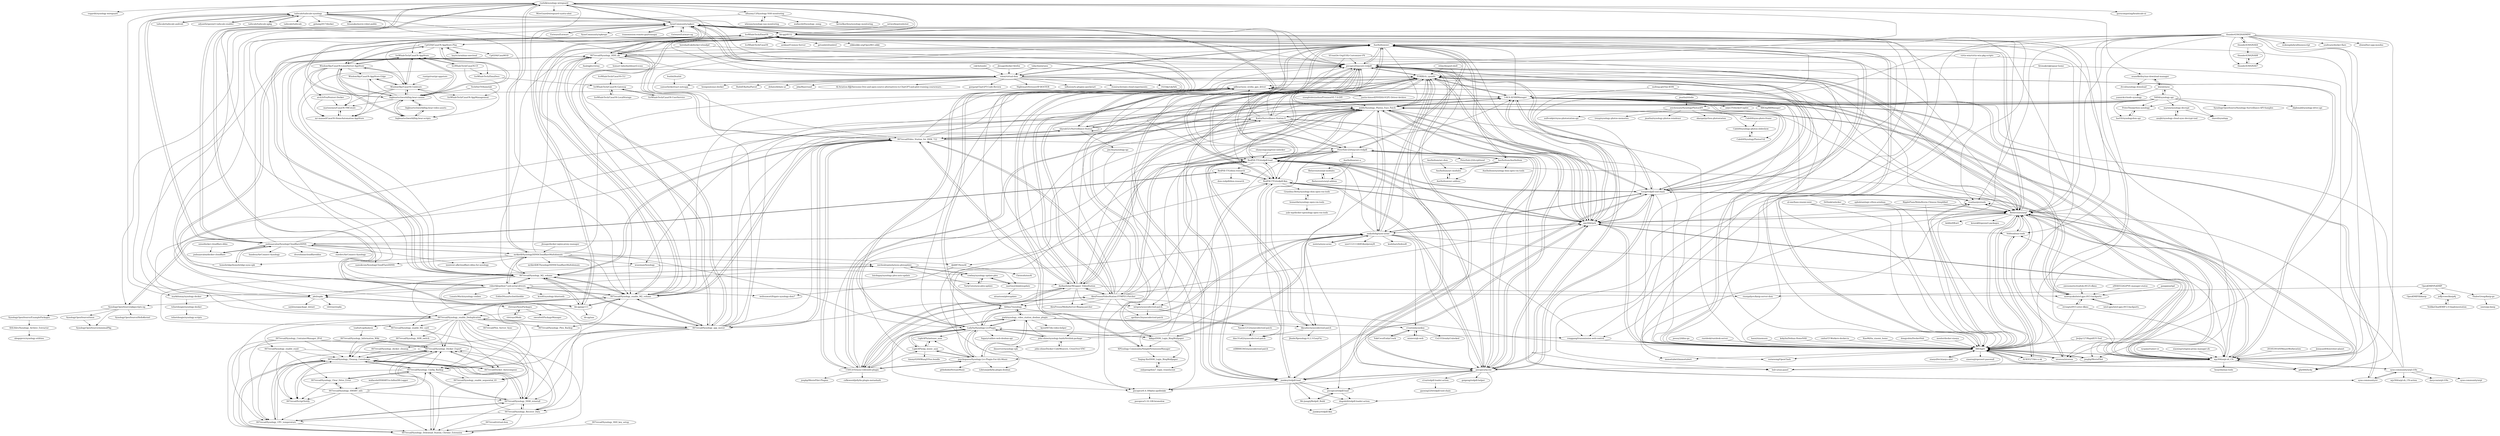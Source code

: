 digraph G {
"runfalk/synology-wireguard" -> "vegardit/synology-wireguard"
"runfalk/synology-wireguard" -> "tailscale/tailscale-synology"
"runfalk/synology-wireguard" -> "bb-qq/r8152"
"runfalk/synology-wireguard" -> "SynoCommunity/spksrc"
"runfalk/synology-wireguard" -> "robertklep/dsm7-usb-serial-drivers"
"runfalk/synology-wireguard" -> "mrikirill/SynologyDDNSCloudflareMultidomain"
"runfalk/synology-wireguard" -> "WireGuard/wireguard-vyatta-ubnt" ["e"=1]
"runfalk/synology-wireguard" -> "007revad/Synology_HDD_db"
"runfalk/synology-wireguard" -> "joshuaavalon/SynologyCloudflareDDNS"
"runfalk/synology-wireguard" -> "alhazmy13/Synology-NAS-monitoring"
"runfalk/synology-wireguard" -> "pocopico/tinycore-redpill"
"runfalk/synology-wireguard" -> "markdumay/synology-docker"
"runfalk/synology-wireguard" -> "007revad/Synology_enable_M2_volume"
"runfalk/synology-wireguard" -> "seansfkelley/nas-download-manager"
"runfalk/synology-wireguard" -> "gurucomputing/headscale-ui" ["e"=1]
"FOXBI/ch_cpuinfo" -> "jinlife/Synology_Photos_Face_Patch"
"FOXBI/ch_cpuinfo" -> "tossp/redpill-tool-chain"
"FOXBI/ch_cpuinfo" -> "wjz304/rpcb"
"FOXBI/ch_cpuinfo" -> "pocopico/tinycore-redpill"
"FOXBI/ch_cpuinfo" -> "RedPill-TTG/redpill-load"
"FOXBI/ch_cpuinfo" -> "pocopico/rp-ext"
"FOXBI/ch_cpuinfo" -> "jumkey/redpill-load"
"FOXBI/ch_cpuinfo" -> "T-REX-XP/RRManager"
"FOXBI/ch_cpuinfo" -> "fbelavenuto/arpl"
"FOXBI/ch_cpuinfo" -> "RROrg/rr"
"FOXBI/ch_cpuinfo" -> "wjz304/arpl-zh_CN"
"FOXBI/ch_cpuinfo" -> "RedPill-TTG/redpill-lkm"
"FOXBI/ch_cpuinfo" -> "kkkgo/DSM_Login_BingWallpaper"
"FOXBI/ch_cpuinfo" -> "andyzhshg/syno-acme"
"FOXBI/ch_cpuinfo" -> "pdbear/syno_nvidia_gpu_driver"
"Entware/Entware" -> "SynoCommunity/spksrc" ["e"=1]
"VFrontDe-Org/ESXi-Customizer-PS" -> "RedPill-TTG/redpill-load" ["e"=1]
"VFrontDe-Org/ESXi-Customizer-PS" -> "pocopico/tinycore-redpill" ["e"=1]
"VFrontDe-Org/ESXi-Customizer-PS" -> "tossp/redpill-tool-chain" ["e"=1]
"jlesage/docker-firefox" -> "vdsm/virtual-dsm" ["e"=1]
"tobychui/arozos" -> "vdsm/virtual-dsm" ["e"=1]
"oznu/docker-cloudflare-ddns" -> "joshuaavalon/docker-cloudflare" ["e"=1]
"LudySu/Synology-LrcPlugin" -> "psychopasss/Synology-Lrc-Plugin-For-QQ-Music"
"LudySu/Synology-LrcPlugin" -> "LightAPIs/qq_music_aum"
"LudySu/Synology-LrcPlugin" -> "andyzhshg/syno-acme"
"LudySu/Synology-LrcPlugin" -> "kkkgo/DSM_Login_BingWallpaper"
"LudySu/Synology-LrcPlugin" -> "jswh/synology_video_station_douban_plugin"
"LudySu/Synology-LrcPlugin" -> "C5H12O5/syno-videoinfo-plugin"
"LudySu/Synology-LrcPlugin" -> "ronggang/transmission-web-control" ["e"=1]
"LudySu/Synology-LrcPlugin" -> "john-shine/synology-baiduNetdisk-package"
"LudySu/Synology-LrcPlugin" -> "FOXBI/ch_cpuinfo"
"LudySu/Synology-LrcPlugin" -> "LightAPIs/netease_aum"
"LudySu/Synology-LrcPlugin" -> "Libitum/jellyfin-plugin-douban" ["e"=1]
"LudySu/Synology-LrcPlugin" -> "SynoCommunity/spksrc"
"LudySu/Synology-LrcPlugin" -> "th0ma7/synology"
"LudySu/Synology-LrcPlugin" -> "fugary/calibre-web-douban-api" ["e"=1]
"LudySu/Synology-LrcPlugin" -> "RedPill-TTG/redpill-load"
"andyzhshg/syno-acme" -> "moteta/syno-acme"
"andyzhshg/syno-acme" -> "kkkgo/DSM_Login_BingWallpaper"
"andyzhshg/syno-acme" -> "tossp/redpill-tool-chain"
"andyzhshg/syno-acme" -> "wjz304/rpcb"
"andyzhshg/syno-acme" -> "LudySu/Synology-LrcPlugin"
"andyzhshg/syno-acme" -> "jinlife/Synology_Photos_Face_Patch"
"andyzhshg/syno-acme" -> "joshuaavalon/SynologyCloudflareDDNS"
"andyzhshg/syno-acme" -> "pocopico/rp-ext"
"andyzhshg/syno-acme" -> "s1oz/embyonekey"
"andyzhshg/syno-acme" -> "user1121114685/koolproxyR" ["e"=1]
"andyzhshg/syno-acme" -> "koolshare/ledesoft" ["e"=1]
"andyzhshg/syno-acme" -> "RedPill-TTG/redpill-load"
"andyzhshg/syno-acme" -> "FOXBI/ch_cpuinfo"
"andyzhshg/syno-acme" -> "ronggang/transmission-web-control" ["e"=1]
"andyzhshg/syno-acme" -> "wjz304/arpl-zh_CN"
"jswh/synology_video_station_douban_plugin" -> "th0ma7/synology"
"jswh/synology_video_station_douban_plugin" -> "C5H12O5/syno-videoinfo-plugin"
"jswh/synology_video_station_douban_plugin" -> "kyxw007/ds-video-helper"
"jswh/synology_video_station_douban_plugin" -> "s1oz/embyonekey"
"jswh/synology_video_station_douban_plugin" -> "likeadoc/synocodectool-patch"
"jswh/synology_video_station_douban_plugin" -> "psychopasss/Synology-Lrc-Plugin-For-QQ-Music"
"jswh/synology_video_station_douban_plugin" -> "LudySu/Synology-LrcPlugin"
"shanyungyang/esxi-unlocker" -> "RedPill-TTG/redpill-load" ["e"=1]
"homebridge/homebridge-syno-spk" -> "joshuaavalon/SynologyCloudflareDDNS" ["e"=1]
"homebridge/homebridge-syno-spk" -> "SynoCommunity/spksrc" ["e"=1]
"jlesage/docker-nginx-proxy-manager" -> "mrikirill/SynologyDDNSCloudflareMultidomain" ["e"=1]
"john-shine/Docker-CodeWeavers_CrossOver-VNC" -> "john-shine/synology-baiduNetdisk-package" ["e"=1]
"N4S4/synology-api" -> "kwent/syno"
"N4S4/synology-api" -> "zbjdonald/synology-drive-api"
"N4S4/synology-api" -> "ProtoThis/python-synology"
"N4S4/synology-api" -> "wuseman/Synology" ["e"=1]
"N4S4/synology-api" -> "zeichensatz/SynologyPhotosAPI"
"N4S4/synology-api" -> "hacf-fr/synologydsm-api"
"N4S4/synology-api" -> "jinlife/Synology_Photos_Face_Patch"
"N4S4/synology-api" -> "thavel/synolopy"
"N4S4/synology-api" -> "SynologyOpenSource/Synology-Surveillance-API-Samples"
"N4S4/synology-api" -> "jdel/sspks"
"N4S4/synology-api" -> "marnix/synology-decrypt"
"N4S4/synology-api" -> "djdd87/SynoAI"
"joshuaavalon/docker-cloudflare" -> "joshuaavalon/SynologyCloudflareDDNS"
"anojht/synology-cloud-sync-decrypt-tool" -> "marnix/synology-decrypt"
"th0ma7/synology" -> "jswh/synology_video_station_douban_plugin"
"th0ma7/synology" -> "likeadoc/synocodectool-patch"
"th0ma7/synology" -> "SynoCommunity/spksrc"
"th0ma7/synology" -> "pocopico/4.4.180plus-apollolake"
"kkkgo/DSM_Login_BingWallpaper" -> "onlypeng/dsm7_login_translucent"
"kkkgo/DSM_Login_BingWallpaper" -> "andyzhshg/syno-acme"
"kkkgo/DSM_Login_BingWallpaper" -> "LudySu/Synology-LrcPlugin"
"kkkgo/DSM_Login_BingWallpaper" -> "FOXBI/ch_cpuinfo"
"kkkgo/DSM_Login_BingWallpaper" -> "Yuqing-Xie/DSM_Login_BingWallpaper"
"kkkgo/DSM_Login_BingWallpaper" -> "RedPill-TTG/redpill-load"
"kkkgo/DSM_Login_BingWallpaper" -> "XPEnology-Community/SimplePermissionManager"
"vletroye/SynoPackages" -> "vletroye/Mods"
"vletroye/SynoPackages" -> "jdel/sspks"
"vletroye/SynoPackages" -> "owen0o0/PackageManager"
"wuseman/Synology" -> "cowboy/synology-update-plex" ["e"=1]
"wuseman/Synology" -> "jdel/sspks" ["e"=1]
"ThalesGroup/kmip-go" -> "smira/go-kmip"
"arch3rPro/Pentest-Docker" -> "mariosemes/CasaOS-TMCstore"
"arch3rPro/Pentest-Docker" -> "mr-manuel/CasaOS-HomeAutomation-AppStore"
"ronggang/transmission-web-control" -> "RROrg/rr" ["e"=1]
"jeessy2/ddns-go" -> "RROrg/rr" ["e"=1]
"rustdesk/rustdesk-server" -> "RROrg/rr" ["e"=1]
"awesometic/realtek-r8125-dkms" -> "moetayuko/intel-gpu-i915-backports" ["e"=1]
"boredazfcuk/docker-icloudpd" -> "007revad/Synology_HDD_db" ["e"=1]
"boredazfcuk/docker-icloudpd" -> "vdsm/virtual-dsm" ["e"=1]
"boredazfcuk/docker-icloudpd" -> "pocopico/tinycore-redpill" ["e"=1]
"tailscale/tailscale-android" -> "tailscale/tailscale-synology" ["e"=1]
"ivanhao/pvetools" -> "RROrg/rr" ["e"=1]
"ivanhao/pvetools" -> "fbelavenuto/arpl" ["e"=1]
"tailscale/tailscale-synology" -> "runfalk/synology-wireguard"
"tailscale/tailscale-synology" -> "adyanth/openwrt-tailscale-enabler" ["e"=1]
"tailscale/tailscale-synology" -> "joshuaavalon/SynologyCloudflareDDNS"
"tailscale/tailscale-synology" -> "tailscale/tailscale-qpkg" ["e"=1]
"tailscale/tailscale-synology" -> "tailscale/tailscale-android" ["e"=1]
"tailscale/tailscale-synology" -> "tailscale/tailscale" ["e"=1]
"tailscale/tailscale-synology" -> "SynoCommunity/spksrc"
"tailscale/tailscale-synology" -> "007revad/Synology_enable_M2_volume"
"tailscale/tailscale-synology" -> "gshang2017/docker" ["e"=1]
"tailscale/tailscale-synology" -> "jdel/sspks"
"tailscale/tailscale-synology" -> "007revad/Synology_M2_volume"
"tailscale/tailscale-synology" -> "007revad/Video_Station_for_DSM_722"
"tailscale/tailscale-synology" -> "john-shine/synology-baiduNetdisk-package"
"tailscale/tailscale-synology" -> "pocopico/tinycore-redpill"
"tailscale/tailscale-synology" -> "htnanako/movie-robot-public" ["e"=1]
"YukiCoco/EmbyCrack" -> "s1oz/embyonekey" ["e"=1]
"bb-qq/r8152" -> "bb-qq/aqc111"
"bb-qq/r8152" -> "007revad/Synology_HDD_db"
"bb-qq/r8152" -> "007revad/Synology_M2_volume"
"bb-qq/r8152" -> "pocopico/tinycore-redpill"
"bb-qq/r8152" -> "fbelavenuto/arpl"
"bb-qq/r8152" -> "RROrg/rr"
"bb-qq/r8152" -> "007revad/Synology_enable_M2_volume"
"bb-qq/r8152" -> "runfalk/synology-wireguard"
"bb-qq/r8152" -> "SynoCommunity/spksrc"
"bb-qq/r8152" -> "007revad/Synology_app_mover"
"bb-qq/r8152" -> "ivanhao/pvetools" ["e"=1]
"bb-qq/r8152" -> "ronggang/transmission-web-control" ["e"=1]
"bb-qq/r8152" -> "NAStool/nas-tools" ["e"=1]
"bb-qq/r8152" -> "wjz304/rpcb"
"bb-qq/r8152" -> "AuxXxilium/arc"
"psychopasss/Synology-Lrc-Plugin-For-QQ-Music" -> "LudySu/Synology-LrcPlugin"
"psychopasss/Synology-Lrc-Plugin-For-QQ-Music" -> "LightAPIs/qq_music_aum"
"psychopasss/Synology-Lrc-Plugin-For-QQ-Music" -> "LightAPIs/netease_aum"
"psychopasss/Synology-Lrc-Plugin-For-QQ-Music" -> "C5H12O5/syno-videoinfo-plugin"
"psychopasss/Synology-Lrc-Plugin-For-QQ-Music" -> "jswh/synology_video_station_douban_plugin"
"psychopasss/Synology-Lrc-Plugin-For-QQ-Music" -> "Libitum/jellyfin-plugin-douban" ["e"=1]
"psychopasss/Synology-Lrc-Plugin-For-QQ-Music" -> "andyzhshg/syno-acme"
"psychopasss/Synology-Lrc-Plugin-For-QQ-Music" -> "jinlife/Synology_Photos_Face_Patch"
"psychopasss/Synology-Lrc-Plugin-For-QQ-Music" -> "gitbobobo/StreamMusic" ["e"=1]
"SynoCommunity/spksrc" -> "th0ma7/synology"
"SynoCommunity/spksrc" -> "SynoCommunity/spkrepo" ["e"=1]
"SynoCommunity/spksrc" -> "bb-qq/r8152"
"SynoCommunity/spksrc" -> "ronggang/transmission-web-control" ["e"=1]
"SynoCommunity/spksrc" -> "pocopico/tinycore-redpill"
"SynoCommunity/spksrc" -> "Entware/Entware" ["e"=1]
"SynoCommunity/spksrc" -> "runfalk/synology-wireguard"
"SynoCommunity/spksrc" -> "AlexPresso/VideoStation-FFMPEG-Patcher"
"SynoCommunity/spksrc" -> "RedPill-TTG/redpill-load"
"SynoCommunity/spksrc" -> "007revad/Synology_HDD_db"
"SynoCommunity/spksrc" -> "jdel/sspks"
"SynoCommunity/spksrc" -> "transmission-remote-gui/transgui" ["e"=1]
"SynoCommunity/spksrc" -> "LudySu/Synology-LrcPlugin"
"SynoCommunity/spksrc" -> "SynologyOpenSource/pkgscripts-ng"
"SynoCommunity/spksrc" -> "Entware/Entware-ng" ["e"=1]
"john-shine/synology-baiduNetdisk-package" -> "john-shine/Docker-CodeWeavers_CrossOver-VNC" ["e"=1]
"john-shine/synology-baiduNetdisk-package" -> "dmserver/synology-spk"
"john-shine/synology-baiduNetdisk-package" -> "LudySu/Synology-LrcPlugin"
"john-shine/synology-baiduNetdisk-package" -> "RedPill-TTG/redpill-lkm"
"john-shine/synology-baiduNetdisk-package" -> "jswh/synology_video_station_douban_plugin"
"john-shine/synology-baiduNetdisk-package" -> "andyzhshg/syno-acme"
"201853910/VMwareWorkstation" -> "wjz304/arpl-zh_CN" ["e"=1]
"tailscale/tailscale-qpkg" -> "tailscale/tailscale-synology" ["e"=1]
"miniers/qb-web" -> "s1oz/embyonekey" ["e"=1]
"bb-qq/aqc111" -> "bb-qq/r8152"
"bb-qq/aqc111" -> "007revad/Synology_enable_M2_volume"
"bb-qq/aqc111" -> "007revad/Synology_enable_Deduplication"
"bb-qq/aqc111" -> "007revad/Synology_M2_volume"
"bb-qq/aqc111" -> "007revad/Synology_HDD_db"
"bb-qq/aqc111" -> "bb-qq/uas"
"mrikirill/SynologyDDNSCloudflareMultidomain" -> "joshuaavalon/SynologyCloudflareDDNS"
"mrikirill/SynologyDDNSCloudflareMultidomain" -> "namukcom/SynologyCloudFlareDDNS"
"mrikirill/SynologyDDNSCloudflareMultidomain" -> "insistent-afk/cloudflare-ddns-for-synology"
"mrikirill/SynologyDDNSCloudflareMultidomain" -> "mrikirill/KTSynologyDDNSCloudflareMultidomain"
"mrikirill/SynologyDDNSCloudflareMultidomain" -> "runfalk/synology-wireguard"
"mrikirill/SynologyDDNSCloudflareMultidomain" -> "pdbear/syno_nvidia_gpu_driver"
"mrikirill/SynologyDDNSCloudflareMultidomain" -> "djdd87/SynoAI"
"mrikirill/SynologyDDNSCloudflareMultidomain" -> "007revad/Synology_HDD_db"
"mrikirill/SynologyDDNSCloudflareMultidomain" -> "michealespinola/syno.plexupdate"
"mrikirill/SynologyDDNSCloudflareMultidomain" -> "007revad/Synology_enable_M2_volume"
"mrikirill/SynologyDDNSCloudflareMultidomain" -> "bb-qq/aqc111"
"mrikirill/SynologyDDNSCloudflareMultidomain" -> "wuseman/Synology" ["e"=1]
"mrikirill/SynologyDDNSCloudflareMultidomain" -> "homebridge/homebridge-syno-spk" ["e"=1]
"mrikirill/SynologyDDNSCloudflareMultidomain" -> "007revad/Synology_M2_volume"
"mrikirill/SynologyDDNSCloudflareMultidomain" -> "robertklep/dsm7-usb-serial-drivers"
"s1oz/embyonekey" -> "YukiCoco/EmbyCrack" ["e"=1]
"s1oz/embyonekey" -> "Co2333/embyUnlocked"
"s1oz/embyonekey" -> "miniers/qb-web" ["e"=1]
"leonardw/synology-open-vm-tools" -> "Grandma-Betty/synology-dsm-open-vm-tools"
"leonardw/synology-open-vm-tools" -> "yale-wp/docker-xpenology-open-vm-tools"
"cowboy/synology-update-plex" -> "YuriyGuts/syno-plex-update"
"cowboy/synology-update-plex" -> "michealespinola/syno.plexupdate"
"cowboy/synology-update-plex" -> "martinorob/plexupdate"
"OpenKMIP/PyKMIP" -> "OpenKMIP/libkmip"
"OpenKMIP/PyKMIP" -> "rnurgaliyev/kmip-server-dsm"
"OpenKMIP/PyKMIP" -> "ThalesGroup/kmip-go"
"OpenKMIP/PyKMIP" -> "jeffjcrowe/kmip4j"
"markdumay/synology-docker" -> "telnetdoogie/synology-docker"
"michealespinola/syno.plexupdate" -> "cowboy/synology-update-plex"
"michealespinola/syno.plexupdate" -> "martinorob/plexupdate"
"michealespinola/syno.plexupdate" -> "YuriyGuts/syno-plex-update"
"michealespinola/syno.plexupdate" -> "loicdugay/synology-plex-auto-update"
"michealespinola/syno.plexupdate" -> "007revad/Synology_M2_volume"
"martinorob/plexupdate" -> "cowboy/synology-update-plex"
"martinorob/plexupdate" -> "nitantsoni/plexupdate"
"likeadoc/synocodectool-patch" -> "Jlozde/Xpenology-6.2.3-EasyFix"
"likeadoc/synocodectool-patch" -> "dmc31a42/synocodectool-patch"
"likeadoc/synocodectool-patch" -> "RedPill-TTG/redpill-load"
"alhazmy13/Synology-NAS-monitoring" -> "wbenny/synology-nas-monitoring"
"alhazmy13/Synology-NAS-monitoring" -> "wallacebrf/synology_snmp"
"alhazmy13/Synology-NAS-monitoring" -> "007revad/Synology_Recover_Data"
"alhazmy13/Synology-NAS-monitoring" -> "kernelkaribou/synology-monitoring" ["e"=1]
"kwent/syno" -> "N4S4/synology-api"
"kwent/syno" -> "yannickcr/node-synology"
"kwent/syno" -> "ProtoThis/python-synology"
"kwent/syno" -> "seansfkelley/nas-download-manager"
"VedikaGhai/KMIP-2.0-Implementation" -> "jeffjcrowe/kmip4j"
"jumkey/redpill-load" -> "pocopico/rp-ext"
"jumkey/redpill-load" -> "RedPill-TTG/redpill-load"
"jumkey/redpill-load" -> "pocopico/redpill-load"
"jumkey/redpill-load" -> "tossp/redpill-tool-chain"
"jumkey/redpill-load" -> "RedPill-TTG/redpill-lkm"
"jumkey/redpill-load" -> "dogodefi/redpill-loader-action"
"jumkey/redpill-load" -> "pocopico/tinycore-redpill"
"jumkey/redpill-load" -> "FOXBI/ch_cpuinfo"
"jumkey/redpill-load" -> "Mr-jiangrj/Redpill_Build"
"jumkey/redpill-load" -> "jumkey/redpill-lkm"
"jumkey/redpill-load" -> "pocopico/4.4.180plus-apollolake"
"jumkey/redpill-load" -> "wjz304/rpcb"
"NAStool/nas-tools" -> "fbelavenuto/arpl" ["e"=1]
"NAStool/nas-tools" -> "RROrg/rr" ["e"=1]
"virtio-win/virtio-win-pkg-scripts" -> "pocopico/tinycore-redpill" ["e"=1]
"virtio-win/virtio-win-pkg-scripts" -> "fbelavenuto/arpl" ["e"=1]
"virtio-win/virtio-win-pkg-scripts" -> "RROrg/rr" ["e"=1]
"al-one/hass-xiaomi-miot" -> "RROrg/rr" ["e"=1]
"al-one/hass-xiaomi-miot" -> "fbelavenuto/arpl" ["e"=1]
"transmission-remote-gui/transgui" -> "SynoCommunity/spksrc" ["e"=1]
"darknebular/Wrapper_VideoStation" -> "AlexPresso/VideoStation-FFMPEG-Patcher"
"darknebular/Wrapper_VideoStation" -> "007revad/Video_Station_for_DSM_722"
"darknebular/Wrapper_VideoStation" -> "C5H12O5/syno-videoinfo-plugin"
"darknebular/Wrapper_VideoStation" -> "wirgen/synocodectool-patch"
"darknebular/Wrapper_VideoStation" -> "AlexPresso/MediaServer-ffmpeg-patcher"
"darknebular/Wrapper_VideoStation" -> "PeterSuh-Q3/tinycore-redpill"
"darknebular/Wrapper_VideoStation" -> "AuxXxilium/arc"
"darknebular/Wrapper_VideoStation" -> "jinlife/Synology_Photos_Face_Patch"
"darknebular/Wrapper_VideoStation" -> "Kaitiz/Surveillance-Station-9"
"darknebular/Wrapper_VideoStation" -> "pocopico/tinycore-redpill"
"darknebular/Wrapper_VideoStation" -> "pdbear/syno_nvidia_gpu_driver"
"darknebular/Wrapper_VideoStation" -> "moetayuko/intel-gpu-i915-backports"
"darknebular/Wrapper_VideoStation" -> "FOXBI/ch_cpuinfo"
"darknebular/Wrapper_VideoStation" -> "007revad/Synology_app_mover"
"darknebular/Wrapper_VideoStation" -> "th0ma7/synology"
"adyanth/openwrt-tailscale-enabler" -> "tailscale/tailscale-synology" ["e"=1]
"RedPill-TTG/redpill-load" -> "RedPill-TTG/redpill-lkm"
"RedPill-TTG/redpill-load" -> "tossp/redpill-tool-chain"
"RedPill-TTG/redpill-load" -> "pocopico/rp-ext"
"RedPill-TTG/redpill-load" -> "jumkey/redpill-load"
"RedPill-TTG/redpill-load" -> "pocopico/tinycore-redpill"
"RedPill-TTG/redpill-load" -> "wjz304/rpcb"
"RedPill-TTG/redpill-load" -> "jinlife/Synology_Photos_Face_Patch"
"RedPill-TTG/redpill-load" -> "FOXBI/ch_cpuinfo"
"RedPill-TTG/redpill-load" -> "RedPill-TTG/dsm-research"
"RedPill-TTG/redpill-load" -> "likeadoc/synocodectool-patch"
"RedPill-TTG/redpill-load" -> "fbelavenuto/arpl"
"RedPill-TTG/redpill-load" -> "pocopico/4.4.180plus-apollolake"
"RedPill-TTG/redpill-load" -> "pocopico/redpill-load"
"RedPill-TTG/redpill-load" -> "AuxXxilium/arc"
"RedPill-TTG/redpill-load" -> "T-REX-XP/RRManager"
"robertklep/dsm7-usb-serial-drivers" -> "kcsoft/synology-bluetooth"
"robertklep/dsm7-usb-serial-drivers" -> "LunaticMuch/synology-conbee" ["e"=1]
"robertklep/dsm7-usb-serial-drivers" -> "runfalk/synology-wireguard"
"robertklep/dsm7-usb-serial-drivers" -> "007revad/Synology_enable_M2_volume"
"robertklep/dsm7-usb-serial-drivers" -> "007revad/Synology_M2_volume"
"robertklep/dsm7-usb-serial-drivers" -> "007revad/Synology_HDD_db"
"robertklep/dsm7-usb-serial-drivers" -> "EddieDSuza/techwitheddie"
"robertklep/dsm7-usb-serial-drivers" -> "markdumay/synology-docker"
"robertklep/dsm7-usb-serial-drivers" -> "mrikirill/SynologyDDNSCloudflareMultidomain"
"robertklep/dsm7-usb-serial-drivers" -> "007revad/Synology_app_mover"
"robertklep/dsm7-usb-serial-drivers" -> "michealespinola/syno.plexupdate"
"robertklep/dsm7-usb-serial-drivers" -> "jdel/sspks"
"robertklep/dsm7-usb-serial-drivers" -> "bb-qq/r8152"
"robertklep/dsm7-usb-serial-drivers" -> "weltenwort/frigate-synology-dsm7"
"robertklep/dsm7-usb-serial-drivers" -> "rnurgaliyev/kmip-server-dsm"
"AlexPresso/VideoStation-FFMPEG-Patcher" -> "darknebular/Wrapper_VideoStation"
"AlexPresso/VideoStation-FFMPEG-Patcher" -> "007revad/Video_Station_for_DSM_722"
"AlexPresso/VideoStation-FFMPEG-Patcher" -> "AlexPresso/MediaServer-ffmpeg-patcher"
"AlexPresso/VideoStation-FFMPEG-Patcher" -> "jinlife/Synology_Photos_Face_Patch"
"AlexPresso/VideoStation-FFMPEG-Patcher" -> "C5H12O5/syno-videoinfo-plugin"
"AlexPresso/VideoStation-FFMPEG-Patcher" -> "pocopico/tinycore-redpill"
"AlexPresso/VideoStation-FFMPEG-Patcher" -> "SynoCommunity/spksrc"
"AlexPresso/VideoStation-FFMPEG-Patcher" -> "AuxXxilium/arc"
"AlexPresso/VideoStation-FFMPEG-Patcher" -> "RedPill-TTG/redpill-load"
"AlexPresso/VideoStation-FFMPEG-Patcher" -> "RROrg/rr"
"AlexPresso/VideoStation-FFMPEG-Patcher" -> "wirgen/synocodectool-patch"
"AlexPresso/VideoStation-FFMPEG-Patcher" -> "apriliars3/synocodectool-patch"
"AlexPresso/VideoStation-FFMPEG-Patcher" -> "psychopasss/Synology-Lrc-Plugin-For-QQ-Music"
"AlexPresso/VideoStation-FFMPEG-Patcher" -> "wjz304/rpcb"
"AlexPresso/VideoStation-FFMPEG-Patcher" -> "th0ma7/synology"
"rehiy/dnspod-shell" -> "andyzhshg/syno-acme" ["e"=1]
"rehiy/dnspod-shell" -> "FOXBI/ch_cpuinfo" ["e"=1]
"RedPill-TTG/redpill-lkm" -> "RedPill-TTG/redpill-load"
"RedPill-TTG/redpill-lkm" -> "RedPill-TTG/dsm-research"
"RedPill-TTG/redpill-lkm" -> "pocopico/rp-ext"
"RedPill-TTG/redpill-lkm" -> "tossp/redpill-tool-chain"
"RedPill-TTG/redpill-lkm" -> "jumkey/redpill-load"
"RedPill-TTG/redpill-lkm" -> "pocopico/4.4.180plus-apollolake"
"RedPill-TTG/redpill-lkm" -> "pocopico/tinycore-redpill"
"RedPill-TTG/redpill-lkm" -> "Grandma-Betty/synology-dsm-open-vm-tools"
"RedPill-TTG/redpill-lkm" -> "wjz304/rpcb"
"RedPill-TTG/dsm-research" -> "RedPill-TTG/redpill-lkm"
"RedPill-TTG/dsm-research" -> "dsm-redpill/dsm-research"
"RedPill-TTG/dsm-research" -> "SynologyOpenSource/pkgscripts-ng"
"xiangfeidexiaohuo/ProxmoxVE-7.0-DIY" -> "jinlife/Synology_Photos_Face_Patch" ["e"=1]
"tossp/redpill-tool-chain" -> "pocopico/rp-ext"
"tossp/redpill-tool-chain" -> "RedPill-TTG/redpill-load"
"tossp/redpill-tool-chain" -> "pocopico/tinycore-redpill"
"tossp/redpill-tool-chain" -> "wjz304/rpcb"
"tossp/redpill-tool-chain" -> "RedPill-TTG/redpill-lkm"
"tossp/redpill-tool-chain" -> "jumkey/redpill-load"
"tossp/redpill-tool-chain" -> "jinlife/Synology_Photos_Face_Patch"
"tossp/redpill-tool-chain" -> "FOXBI/ch_cpuinfo"
"tossp/redpill-tool-chain" -> "fbelavenuto/arpl"
"tossp/redpill-tool-chain" -> "wjz304/arpl-zh_CN"
"tossp/redpill-tool-chain" -> "RROrg/rr"
"tossp/redpill-tool-chain" -> "andyzhshg/syno-acme"
"tossp/redpill-tool-chain" -> "AuxXxilium/arc"
"tossp/redpill-tool-chain" -> "T-REX-XP/RRManager"
"tossp/redpill-tool-chain" -> "ivanhao/pvetools" ["e"=1]
"hacf-fr/synologydsm-api" -> "ProtoThis/python-synology"
"djdd87/SynoAI" -> "Christofo/sssAI"
"djdd87/SynoAI" -> "weltenwort/frigate-synology-dsm7"
"SynologyOpenSource/ExamplePackages" -> "K4L0dev/Synology_Archive_Extractor"
"Grandma-Betty/synology-dsm-open-vm-tools" -> "leonardw/synology-open-vm-tools"
"YuriyGuts/syno-plex-update" -> "cowboy/synology-update-plex"
"jeffjcrowe/kmip4j" -> "VedikaGhai/KMIP-2.0-Implementation"
"pocopico/rp-ext" -> "jumkey/redpill-load"
"pocopico/rp-ext" -> "tossp/redpill-tool-chain"
"pocopico/rp-ext" -> "RedPill-TTG/redpill-load"
"pocopico/rp-ext" -> "pocopico/tinycore-redpill"
"pocopico/rp-ext" -> "RedPill-TTG/redpill-lkm"
"pocopico/rp-ext" -> "wjz304/rpcb"
"pocopico/rp-ext" -> "pocopico/4.4.180plus-apollolake"
"pocopico/rp-ext" -> "jinlife/Synology_Photos_Face_Patch"
"pocopico/rp-ext" -> "FOXBI/ch_cpuinfo"
"pocopico/rp-ext" -> "pocopico/redpill-load"
"pocopico/rp-ext" -> "guigeng/redpill-helper"
"pocopico/rp-ext" -> "T-REX-XP/RRManager"
"pocopico/rp-ext" -> "s1oz/redpill-loader-action"
"pocopico/rp-ext" -> "dogodefi/redpill-loader-action"
"pocopico/rp-ext" -> "PeterSuh-Q3/tinycore-redpill"
"AUK9527/Are-u-ok" -> "RROrg/rr" ["e"=1]
"AUK9527/Are-u-ok" -> "fbelavenuto/arpl" ["e"=1]
"cnk3x/xunlei" -> "vdsm/virtual-dsm" ["e"=1]
"DrDonk/unlocker" -> "RROrg/rr" ["e"=1]
"DrDonk/unlocker" -> "fbelavenuto/arpl" ["e"=1]
"Jonnyan404/zerotier-planet" -> "wjz304/arpl-zh_CN" ["e"=1]
"ophub/amlogic-s9xxx-armbian" -> "RROrg/rr" ["e"=1]
"ophub/amlogic-s9xxx-armbian" -> "fbelavenuto/arpl" ["e"=1]
"pocopico/tinycore-redpill" -> "fbelavenuto/arpl"
"pocopico/tinycore-redpill" -> "tossp/redpill-tool-chain"
"pocopico/tinycore-redpill" -> "pocopico/rp-ext"
"pocopico/tinycore-redpill" -> "RedPill-TTG/redpill-load"
"pocopico/tinycore-redpill" -> "AuxXxilium/arc"
"pocopico/tinycore-redpill" -> "wjz304/rpcb"
"pocopico/tinycore-redpill" -> "RROrg/rr"
"pocopico/tinycore-redpill" -> "jinlife/Synology_Photos_Face_Patch"
"pocopico/tinycore-redpill" -> "wjz304/arpl-zh_CN"
"pocopico/tinycore-redpill" -> "PeterSuh-Q3/tinycore-redpill"
"pocopico/tinycore-redpill" -> "FOXBI/ch_cpuinfo"
"pocopico/tinycore-redpill" -> "ivanhao/pvetools" ["e"=1]
"pocopico/tinycore-redpill" -> "RedPill-TTG/redpill-lkm"
"pocopico/tinycore-redpill" -> "jumkey/redpill-load"
"pocopico/tinycore-redpill" -> "vdsm/virtual-dsm"
"s1oz/redpill-loader-action" -> "gaoxing520/redpill-tool-chain"
"istoreos/istoreos" -> "RROrg/rr" ["e"=1]
"istoreos/istoreos" -> "fbelavenuto/arpl" ["e"=1]
"Yanom1212/synocodectool-patch" -> "dmc31a42/synocodectool-patch"
"hzyitc/armbian-onecloud" -> "Cp0204/CasaOS-AppStore-Play" ["e"=1]
"firemakergk/aquar-home" -> "wjz304/arpl-zh_CN" ["e"=1]
"firemakergk/aquar-home" -> "fbelavenuto/arpl" ["e"=1]
"firemakergk/aquar-home" -> "FOXBI/ch_cpuinfo" ["e"=1]
"eysp/portainer-ce" -> "wjz304/arpl-zh_CN" ["e"=1]
"xiaoxinpro/nginx-proxy-manager-zh" -> "wjz304/arpl-zh_CN" ["e"=1]
"jinlife/Synology_Photos_Face_Patch" -> "FOXBI/ch_cpuinfo"
"jinlife/Synology_Photos_Face_Patch" -> "pocopico/tinycore-redpill"
"jinlife/Synology_Photos_Face_Patch" -> "tossp/redpill-tool-chain"
"jinlife/Synology_Photos_Face_Patch" -> "RedPill-TTG/redpill-load"
"jinlife/Synology_Photos_Face_Patch" -> "pocopico/rp-ext"
"jinlife/Synology_Photos_Face_Patch" -> "T-REX-XP/RRManager"
"jinlife/Synology_Photos_Face_Patch" -> "wjz304/rpcb"
"jinlife/Synology_Photos_Face_Patch" -> "Kaitiz/Surveillance-Station-9"
"jinlife/Synology_Photos_Face_Patch" -> "AlexPresso/VideoStation-FFMPEG-Patcher"
"jinlife/Synology_Photos_Face_Patch" -> "RROrg/rr"
"jinlife/Synology_Photos_Face_Patch" -> "fbelavenuto/arpl"
"jinlife/Synology_Photos_Face_Patch" -> "wirgen/synocodectool-patch"
"jinlife/Synology_Photos_Face_Patch" -> "wjz304/arpl-zh_CN"
"jinlife/Synology_Photos_Face_Patch" -> "likeadoc/synocodectool-patch"
"jinlife/Synology_Photos_Face_Patch" -> "RedPill-TTG/redpill-lkm"
"jmathai/elodie" -> "zeichensatz/SynologyPhotosAPI" ["e"=1]
"IceWhaleTech/CasaOS-AppStore" -> "IceWhaleTech/CasaOS-UI"
"IceWhaleTech/CasaOS-AppStore" -> "WisdomSky/CasaOS-LinuxServer-AppStore"
"IceWhaleTech/CasaOS-AppStore" -> "WisdomSky/CasaOS-Coolstore"
"IceWhaleTech/CasaOS-AppStore" -> "IceWhaleTech/ZimaDocs"
"IceWhaleTech/CasaOS-AppStore" -> "bigbeartechworld/big-bear-casaos"
"Entware/Entware-ng" -> "SynoCommunity/spksrc" ["e"=1]
"dogodefi/redpill-loader-action" -> "jumkey/redpill-lkm"
"PeterSuh-Q3/tinycore-redpill" -> "pocopico/tinycore-redpill"
"PeterSuh-Q3/tinycore-redpill" -> "AuxXxilium/AuxXxilium"
"PeterSuh-Q3/tinycore-redpill" -> "AuxXxilium/arc"
"PeterSuh-Q3/tinycore-redpill" -> "syno-community/rr"
"PeterSuh-Q3/tinycore-redpill" -> "likeadoc/synocodectool-patch"
"PeterSuh-Q3/tinycore-redpill" -> "pocopico/rp-ext"
"PeterSuh-Q3/tinycore-redpill" -> "darknebular/Wrapper_VideoStation"
"PeterSuh-Q3/tinycore-redpill" -> "RedPill-TTG/redpill-load"
"PeterSuh-Q3/tinycore-redpill" -> "RedPill-TTG/redpill-lkm"
"PeterSuh-Q3/tinycore-redpill" -> "PeterSuh-Q3/tcrpfriend"
"PeterSuh-Q3/tinycore-redpill" -> "wirgen/synocodectool-patch"
"PeterSuh-Q3/tinycore-redpill" -> "AuxXxilium/arc-a"
"pocopico/4.4.180plus-apollolake" -> "pocopico/3.10.108-bromolow"
"dmc31a42/synocodectool-patch" -> "stl88083365/synocodectool-patch"
"dmc31a42/synocodectool-patch" -> "Yanom1212/synocodectool-patch"
"wbenny/synology-nas-monitoring" -> "alhazmy13/Synology-NAS-monitoring"
"zeichensatz/SynologyPhotosAPI" -> "Caleb9/syno-photo-frame"
"zeichensatz/SynologyPhotosAPI" -> "jmathai/synology-photos-reindexer"
"zeichensatz/SynologyPhotosAPI" -> "skarppi/python-photostation"
"zeichensatz/SynologyPhotosAPI" -> "Caleb9/SynologyPhotosUtil"
"zeichensatz/SynologyPhotosAPI" -> "Caleb9/synology-photos-slideshow"
"zeichensatz/SynologyPhotosAPI" -> "nullvoidptr/syno-photostation-api"
"zeichensatz/SynologyPhotosAPI" -> "treyg/synology-photos-memories"
"pocopico/redpill-load" -> "Mr-jiangrj/Redpill_Build"
"pocopico/redpill-load" -> "dogodefi/redpill-loader-action"
"intel-gpu/intel-gpu-i915-backports" -> "moetayuko/intel-gpu-i915-backports" ["e"=1]
"IceWhaleTech/CasaOS-UI" -> "IceWhaleTech/CasaOS-AppStore"
"IceWhaleTech/CasaOS-UI" -> "IceWhaleTech/ZimaDocs"
"IceWhaleTech/CasaOS-UI" -> "IceWhaleTech/CasaOS-AppManagement"
"Mr-jiangrj/Redpill_Build" -> "pocopico/redpill-load"
"IceWhaleTech/ZimaDocs" -> "IceWhaleTech/CasaOS-Gateway"
"Yuqing-Xie/DSM_Login_BingWallpaper" -> "onlypeng/dsm7_login_translucent"
"toafez/LogAnalysis" -> "007revad/Synology_Information_Wiki"
"wjz304/arpl-zh_CN" -> "fbelavenuto/arpl"
"wjz304/arpl-zh_CN" -> "RROrg/rr"
"wjz304/arpl-zh_CN" -> "wjz304/rpcb"
"wjz304/arpl-zh_CN" -> "pocopico/tinycore-redpill"
"wjz304/arpl-zh_CN" -> "T-REX-XP/RRManager"
"wjz304/arpl-zh_CN" -> "tossp/redpill-tool-chain"
"wjz304/arpl-zh_CN" -> "ivanhao/pvetools" ["e"=1]
"wjz304/arpl-zh_CN" -> "syno-community/arpl-i18n"
"wjz304/arpl-zh_CN" -> "hslr-s/sun-panel" ["e"=1]
"wjz304/arpl-zh_CN" -> "FOXBI/ch_cpuinfo"
"wjz304/arpl-zh_CN" -> "jinlife/Synology_Photos_Face_Patch"
"wjz304/arpl-zh_CN" -> "gdy666/lucky" ["e"=1]
"wjz304/arpl-zh_CN" -> "pocopico/rp-ext"
"wjz304/arpl-zh_CN" -> "NAStool/nas-tools" ["e"=1]
"wjz304/arpl-zh_CN" -> "hsuyelin/nas-tools" ["e"=1]
"gdy666/lucky" -> "RROrg/rr" ["e"=1]
"gdy666/lucky" -> "fbelavenuto/arpl" ["e"=1]
"RipplePiam/MobaXterm-Chinese-Simplified" -> "RROrg/rr" ["e"=1]
"RipplePiam/MobaXterm-Chinese-Simplified" -> "fbelavenuto/arpl" ["e"=1]
"runtipi/runtipi-appstore" -> "WisdomSky/CasaOS-Coolstore" ["e"=1]
"fbelavenuto/arpl" -> "RROrg/rr"
"fbelavenuto/arpl" -> "pocopico/tinycore-redpill"
"fbelavenuto/arpl" -> "wjz304/arpl-zh_CN"
"fbelavenuto/arpl" -> "wjz304/rpcb"
"fbelavenuto/arpl" -> "AuxXxilium/arc"
"fbelavenuto/arpl" -> "ivanhao/pvetools" ["e"=1]
"fbelavenuto/arpl" -> "AUK9527/Are-u-ok" ["e"=1]
"fbelavenuto/arpl" -> "NAStool/nas-tools" ["e"=1]
"fbelavenuto/arpl" -> "jxxghp/MoviePilot" ["e"=1]
"fbelavenuto/arpl" -> "istoreos/istoreos" ["e"=1]
"fbelavenuto/arpl" -> "kiddin9/Kwrt" ["e"=1]
"fbelavenuto/arpl" -> "kenzok8/openwrt-packages" ["e"=1]
"fbelavenuto/arpl" -> "immortalwrt/immortalwrt" ["e"=1]
"fbelavenuto/arpl" -> "vernesong/OpenClash" ["e"=1]
"fbelavenuto/arpl" -> "gdy666/lucky" ["e"=1]
"SynologyOpenSource/pkgscripts-ng" -> "SynologyOpenSource/ExamplePackages"
"SynologyOpenSource/pkgscripts-ng" -> "RedPill-TTG/dsm-research"
"SynologyOpenSource/pkgscripts-ng" -> "SynologyOpenSource/minimalPkg"
"SynologyOpenSource/pkgscripts-ng" -> "SynologyOpenSource/HelloKernel"
"SynologyOpenSource/pkgscripts-ng" -> "SynologyOpenSource/tmux"
"SynologyOpenSource/tmux" -> "SynologyOpenSource/minimalPkg"
"strongtz/i915-sriov-dkms" -> "moetayuko/intel-gpu-i915-backports" ["e"=1]
"strongtz/i915-sriov-dkms" -> "RROrg/rr" ["e"=1]
"strongtz/i915-sriov-dkms" -> "wjz304/arpl-zh_CN" ["e"=1]
"strongtz/i915-sriov-dkms" -> "fbelavenuto/arpl" ["e"=1]
"AuxXxilium/arc" -> "pocopico/tinycore-redpill"
"AuxXxilium/arc" -> "RROrg/rr"
"AuxXxilium/arc" -> "fbelavenuto/arpl"
"AuxXxilium/arc" -> "vdsm/virtual-dsm"
"AuxXxilium/arc" -> "AuxXxilium/AuxXxilium"
"AuxXxilium/arc" -> "PeterSuh-Q3/tinycore-redpill"
"AuxXxilium/arc" -> "Kaitiz/Surveillance-Station-9"
"AuxXxilium/arc" -> "tossp/redpill-tool-chain"
"AuxXxilium/arc" -> "007revad/Synology_HDD_db"
"AuxXxilium/arc" -> "jinlife/Synology_Photos_Face_Patch"
"AuxXxilium/arc" -> "wjz304/rpcb"
"AuxXxilium/arc" -> "wjz304/arpl-zh_CN"
"AuxXxilium/arc" -> "RedPill-TTG/redpill-load"
"AuxXxilium/arc" -> "darknebular/Wrapper_VideoStation"
"AuxXxilium/arc" -> "T-REX-XP/RRManager"
"featbit/featbit" -> "samuelweke/react-noteapp" ["e"=1]
"a904055262/PVE-manager-status" -> "moetayuko/intel-gpu-i915-backports" ["e"=1]
"AuxXxilium/AuxXxilium" -> "PeterSuh-Q3/tinycore-redpill"
"AuxXxilium/AuxXxilium" -> "AuxXxilium/arc"
"AuxXxilium/AuxXxilium" -> "AuxXxilium/arc-addons"
"AuxXxilium/AuxXxilium" -> "AuxXxilium/arc-modules"
"AuxXxilium/AuxXxilium" -> "AuxXxilium/synology-dsm-open-vm-tools"
"AuxXxilium/AuxXxilium" -> "dmc31a42/synocodectool-patch"
"wjz304/rpcb" -> "pocopico/tinycore-redpill"
"wjz304/rpcb" -> "fbelavenuto/arpl"
"wjz304/rpcb" -> "tossp/redpill-tool-chain"
"wjz304/rpcb" -> "wjz304/arpl-zh_CN"
"wjz304/rpcb" -> "RedPill-TTG/redpill-load"
"wjz304/rpcb" -> "RROrg/rr"
"wjz304/rpcb" -> "pocopico/rp-ext"
"wjz304/rpcb" -> "FOXBI/ch_cpuinfo"
"wjz304/rpcb" -> "jinlife/Synology_Photos_Face_Patch"
"wjz304/rpcb" -> "ivanhao/pvetools" ["e"=1]
"wjz304/rpcb" -> "NAStool/nas-tools" ["e"=1]
"wjz304/rpcb" -> "jumkey/redpill-load"
"wjz304/rpcb" -> "T-REX-XP/RRManager"
"wjz304/rpcb" -> "RedPill-TTG/redpill-lkm"
"wjz304/rpcb" -> "andyzhshg/syno-acme"
"AuxXxilium/arc-a" -> "fbelavenuto/arpl-modules"
"AuxXxilium/arc-a" -> "fbelavenuto/arpl-addons"
"wirgen/synocodectool-patch" -> "apriliars3/synocodectool-patch"
"wirgen/synocodectool-patch" -> "Yanom1212/synocodectool-patch"
"justin-himself/NVIDIA-VGPU-Driver-Archive" -> "pdbear/syno_nvidia_gpu_driver" ["e"=1]
"fbelavenuto/arpl-modules" -> "fbelavenuto/arpl-addons"
"LightAPIs/netease_aum" -> "LightAPIs/qq_music_aum"
"jim3ma/synology-igc" -> "pocopico/4.4.180plus-apollolake"
"LightAPIs/qq_music_aum" -> "LightAPIs/netease_aum"
"LightAPIs/qq_music_aum" -> "psychopasss/Synology-Lrc-Plugin-For-QQ-Music"
"LightAPIs/qq_music_aum" -> "LudySu/Synology-LrcPlugin"
"LightAPIs/qq_music_aum" -> "timmy0209/WangYiYun.bundle" ["e"=1]
"moteta/syno-acme" -> "andyzhshg/syno-acme"
"fbelavenuto/arpl-addons" -> "fbelavenuto/arpl-modules"
"IceWhaleTech/CasaOS-UserService" -> "IceWhaleTech/CasaOS-Gateway"
"IceWhaleTech/CasaOS-Gateway" -> "IceWhaleTech/CasaOS-LocalStorage"
"IceWhaleTech/CasaOS-Gateway" -> "IceWhaleTech/CasaOS-UserService"
"IceWhaleTech/CasaOS-CLI" -> "IceWhaleTech/CasaOS-Gateway"
"IceWhaleTech/CasaOS-LocalStorage" -> "IceWhaleTech/CasaOS-Gateway"
"onlypeng/dsm7_login_translucent" -> "Yuqing-Xie/DSM_Login_BingWallpaper"
"Caleb9/SynologyPhotosUtil" -> "Caleb9/synology-photos-slideshow"
"Caleb9/synology-photos-slideshow" -> "Caleb9/SynologyPhotosUtil"
"007revad/Synology_Config_Backup" -> "007revad/Synology_Cleanup_Coredumps"
"007revad/Synology_Config_Backup" -> "007revad/Synology_DSM_reinstall"
"007revad/Synology_Config_Backup" -> "007revad/Synology_Clear_Drive_Error"
"007revad/Synology_Config_Backup" -> "007revad/ScriptNotify"
"007revad/Synology_Config_Backup" -> "007revad/Synology_Docker_Export"
"007revad/Synology_Config_Backup" -> "007revad/Synology_enable_sequential_IO"
"RROrg/rr" -> "fbelavenuto/arpl"
"RROrg/rr" -> "wjz304/arpl-zh_CN"
"RROrg/rr" -> "ivanhao/pvetools" ["e"=1]
"RROrg/rr" -> "AUK9527/Are-u-ok" ["e"=1]
"RROrg/rr" -> "jxxghp/MoviePilot" ["e"=1]
"RROrg/rr" -> "AuxXxilium/arc"
"RROrg/rr" -> "pocopico/tinycore-redpill"
"RROrg/rr" -> "NAStool/nas-tools" ["e"=1]
"RROrg/rr" -> "gdy666/lucky" ["e"=1]
"RROrg/rr" -> "immortalwrt/immortalwrt" ["e"=1]
"RROrg/rr" -> "vernesong/OpenClash" ["e"=1]
"RROrg/rr" -> "xiaoyaDev/xiaoya-alist" ["e"=1]
"RROrg/rr" -> "istoreos/istoreos" ["e"=1]
"RROrg/rr" -> "wjz304/rpcb"
"RROrg/rr" -> "xiaorouji/openwrt-passwall" ["e"=1]
"jxxghp/MoviePilot" -> "RROrg/rr" ["e"=1]
"007revad/Synology_HDD_db" -> "007revad/Synology_M2_volume"
"007revad/Synology_HDD_db" -> "007revad/Synology_enable_M2_volume"
"007revad/Synology_HDD_db" -> "bb-qq/r8152"
"007revad/Synology_HDD_db" -> "007revad/Synology_app_mover"
"007revad/Synology_HDD_db" -> "AuxXxilium/arc"
"007revad/Synology_HDD_db" -> "007revad/Video_Station_for_DSM_722"
"007revad/Synology_HDD_db" -> "RROrg/rr"
"007revad/Synology_HDD_db" -> "vdsm/virtual-dsm"
"007revad/Synology_HDD_db" -> "007revad/Synology_enable_Deduplication"
"007revad/Synology_HDD_db" -> "pocopico/tinycore-redpill"
"007revad/Synology_HDD_db" -> "fbelavenuto/arpl"
"007revad/Synology_HDD_db" -> "AnalogJ/scrutiny" ["e"=1]
"007revad/Synology_HDD_db" -> "bb-qq/aqc111"
"007revad/Synology_HDD_db" -> "SynoCommunity/spksrc"
"007revad/Synology_HDD_db" -> "homarr-labs/dashboard-icons" ["e"=1]
"007revad/Synology_M2_volume" -> "007revad/Synology_HDD_db"
"007revad/Synology_M2_volume" -> "007revad/Synology_enable_M2_volume"
"007revad/Synology_M2_volume" -> "007revad/Synology_app_mover"
"007revad/Synology_M2_volume" -> "bb-qq/r8152"
"007revad/Synology_M2_volume" -> "007revad/Synology_enable_Deduplication"
"007revad/Synology_M2_volume" -> "007revad/Video_Station_for_DSM_722"
"007revad/Synology_M2_volume" -> "007revad/Synology_enable_M2_card"
"007revad/Synology_M2_volume" -> "AuxXxilium/arc"
"007revad/Synology_M2_volume" -> "pocopico/tinycore-redpill"
"007revad/Synology_M2_volume" -> "007revad/Synology_Config_Backup"
"007revad/Synology_M2_volume" -> "bb-qq/aqc111"
"007revad/Synology_M2_volume" -> "michealespinola/syno.plexupdate"
"007revad/Synology_M2_volume" -> "darknebular/Wrapper_VideoStation"
"007revad/Synology_M2_volume" -> "robertklep/dsm7-usb-serial-drivers"
"007revad/Synology_M2_volume" -> "pdbear/syno_nvidia_gpu_driver"
"007revad/Synology_enable_M2_volume" -> "007revad/Synology_M2_volume"
"007revad/Synology_enable_M2_volume" -> "007revad/Synology_HDD_db"
"007revad/Synology_enable_M2_volume" -> "007revad/Synology_app_mover"
"007revad/Synology_enable_M2_volume" -> "007revad/Synology_enable_Deduplication"
"007revad/Synology_enable_M2_volume" -> "007revad/Synology_enable_M2_card"
"007revad/Synology_enable_M2_volume" -> "bb-qq/r8152"
"007revad/Synology_enable_M2_volume" -> "007revad/Video_Station_for_DSM_722"
"007revad/Synology_enable_M2_volume" -> "007revad/Synology_Plex_Backup"
"007revad/Synology_enable_M2_volume" -> "007revad/Synology_Config_Backup"
"007revad/Synology_enable_M2_volume" -> "bb-qq/aqc111"
"007revad/Synology_enable_M2_volume" -> "AuxXxilium/arc"
"007revad/Synology_enable_M2_volume" -> "007revad/Synology_DSM_reinstall"
"007revad/Synology_enable_M2_volume" -> "robertklep/dsm7-usb-serial-drivers"
"007revad/Synology_enable_M2_volume" -> "pdbear/syno_nvidia_gpu_driver"
"007revad/Synology_enable_M2_volume" -> "FOXBI/ch_cpuinfo"
"thunder439/QNAS4" -> "thunder439/QNASMINI"
"thunder439/QNAS4" -> "thunder439/QNAS7"
"thunder439/QNAS4" -> "thunder439/QNAS8"
"thunder439/QNASMINI" -> "thunder439/QNAS4"
"thunder439/QNASMINI" -> "wjz304/arpl-zh_CN"
"thunder439/QNASMINI" -> "RROrg/rr"
"thunder439/QNASMINI" -> "thunder439/QNAS7"
"thunder439/QNASMINI" -> "wjz304/rpcb"
"thunder439/QNASMINI" -> "fbelavenuto/arpl"
"thunder439/QNASMINI" -> "ivanhao/pvetools" ["e"=1]
"thunder439/QNASMINI" -> "AuxXxilium/arc"
"thunder439/QNASMINI" -> "wukongdaily/allinonescript" ["e"=1]
"thunder439/QNASMINI" -> "hslr-s/sun-panel" ["e"=1]
"thunder439/QNASMINI" -> "gdy666/lucky" ["e"=1]
"thunder439/QNASMINI" -> "istoreos/istoreos" ["e"=1]
"thunder439/QNASMINI" -> "soulteary/docker-flare" ["e"=1]
"thunder439/QNASMINI" -> "sbwml/luci-app-mosdns" ["e"=1]
"thunder439/QNASMINI" -> "jxxghp/MoviePilot" ["e"=1]
"IceWhaleTech/ZimaOS" -> "WisdomSky/CasaOS-LinuxServer-AppStore"
"IceWhaleTech/ZimaOS" -> "IceWhaleTech/CasaOS-AppStore"
"IceWhaleTech/ZimaOS" -> "IceWhaleTech/CasaOS" ["e"=1]
"IceWhaleTech/ZimaOS" -> "bigbeartechworld/big-bear-casaos"
"IceWhaleTech/ZimaOS" -> "Cp0204/CasaOS-AppStore-Play"
"IceWhaleTech/ZimaOS" -> "azukaar/Cosmos-Server" ["e"=1]
"IceWhaleTech/ZimaOS" -> "AuxXxilium/arc"
"IceWhaleTech/ZimaOS" -> "hslr-s/sun-panel" ["e"=1]
"IceWhaleTech/ZimaOS" -> "RROrg/rr"
"IceWhaleTech/ZimaOS" -> "getumbrel/umbrel" ["e"=1]
"IceWhaleTech/ZimaOS" -> "vdsm/virtual-dsm"
"IceWhaleTech/ZimaOS" -> "pocopico/tinycore-redpill"
"IceWhaleTech/ZimaOS" -> "wjz304/arpl-zh_CN"
"IceWhaleTech/ZimaOS" -> "istoreos/istoreos" ["e"=1]
"IceWhaleTech/ZimaOS" -> "nikkinikki-org/OpenWrt-nikki" ["e"=1]
"C5H12O5/syno-videoinfo-plugin" -> "darknebular/Wrapper_VideoStation"
"C5H12O5/syno-videoinfo-plugin" -> "psychopasss/Synology-Lrc-Plugin-For-QQ-Music"
"C5H12O5/syno-videoinfo-plugin" -> "jswh/synology_video_station_douban_plugin"
"C5H12O5/syno-videoinfo-plugin" -> "T-REX-XP/RRManager"
"C5H12O5/syno-videoinfo-plugin" -> "AlexPresso/VideoStation-FFMPEG-Patcher"
"C5H12O5/syno-videoinfo-plugin" -> "007revad/Video_Station_for_DSM_722"
"C5H12O5/syno-videoinfo-plugin" -> "pdbear/syno_nvidia_gpu_driver"
"C5H12O5/syno-videoinfo-plugin" -> "LightAPIs/qq_music_aum"
"C5H12O5/syno-videoinfo-plugin" -> "LudySu/Synology-LrcPlugin"
"C5H12O5/syno-videoinfo-plugin" -> "cxfksword/jellyfin-plugin-metashark" ["e"=1]
"C5H12O5/syno-videoinfo-plugin" -> "jxxghp/MoviePilot-Plugins" ["e"=1]
"C5H12O5/syno-videoinfo-plugin" -> "jinlife/Synology_Photos_Face_Patch"
"vdsm/virtual-dsm" -> "AuxXxilium/arc"
"vdsm/virtual-dsm" -> "RROrg/rr"
"vdsm/virtual-dsm" -> "influxion/ts-plugins-quickstart" ["e"=1]
"vdsm/virtual-dsm" -> "fbelavenuto/arpl"
"vdsm/virtual-dsm" -> "itsmiracler/aws-cloud-experiments" ["e"=1]
"vdsm/virtual-dsm" -> "1S33dp1sk/Ark" ["e"=1]
"vdsm/virtual-dsm" -> "benipoo/yosys-docker" ["e"=1]
"vdsm/virtual-dsm" -> "pocopico/tinycore-redpill"
"vdsm/virtual-dsm" -> "Rudolf-Barbu/Parcel" ["e"=1]
"vdsm/virtual-dsm" -> "debate/debate-ai" ["e"=1]
"vdsm/virtual-dsm" -> "JekaMas/crand" ["e"=1]
"vdsm/virtual-dsm" -> "AI-Aviation-BJJ/Awesome-free-and-open-source-alternatives-to-ChatGPT-and-pilot-training-courseware.-" ["e"=1]
"vdsm/virtual-dsm" -> "gorgarp/ChatGPT-Code-Review" ["e"=1]
"vdsm/virtual-dsm" -> "samuelweke/react-noteapp"
"vdsm/virtual-dsm" -> "NightmareStresser/IP-BOOTER" ["e"=1]
"bigbeartechworld/big-bear-casaos" -> "WisdomSky/CasaOS-Coolstore"
"bigbeartechworld/big-bear-casaos" -> "WisdomSky/CasaOS-LinuxServer-AppStore"
"bigbeartechworld/big-bear-casaos" -> "bigbeartechworld/big-bear-scripts"
"bigbeartechworld/big-bear-casaos" -> "mariosemes/CasaOS-TMCstore"
"bigbeartechworld/big-bear-casaos" -> "IceWhaleTech/CasaOS-AppStore"
"bigbeartechworld/big-bear-casaos" -> "WisdomSky/CasaOS-AppStore-Edge"
"bigbeartechworld/big-bear-casaos" -> "bigbeartechworld/big-bear-video-assets"
"bigbeartechworld/big-bear-casaos" -> "mr-manuel/CasaOS-HomeAutomation-AppStore"
"bigbeartechworld/big-bear-casaos" -> "Cp0204/CasaOS-AppStore-Play"
"bigbeartechworld/big-bear-casaos" -> "IceWhaleTech/ZimaOS"
"bigbeartechworld/big-bear-scripts" -> "bigbeartechworld/big-bear-video-assets"
"bigbeartechworld/big-bear-scripts" -> "bigbeartechworld/big-bear-casaos"
"bigbeartechworld/big-bear-scripts" -> "WisdomSky/CasaOS-LinuxServer-AppStore"
"bigbeartechworld/big-bear-scripts" -> "WisdomSky/CasaOS-Coolstore"
"AuxXxilium/arc-dsm" -> "AuxXxilium/arc-modules" ["e"=1]
"Kaitiz/Surveillance-Station-9" -> "ohyeah521/Surveillance-Station"
"Kaitiz/Surveillance-Station-9" -> "jinlife/Synology_Photos_Face_Patch"
"Kaitiz/Surveillance-Station-9" -> "AuxXxilium/arc"
"Kaitiz/Surveillance-Station-9" -> "pdbear/syno_nvidia_gpu_driver"
"Kaitiz/Surveillance-Station-9" -> "pocopico/tinycore-redpill"
"Kaitiz/Surveillance-Station-9" -> "darknebular/Wrapper_VideoStation"
"Kaitiz/Surveillance-Station-9" -> "RROrg/rr"
"Kaitiz/Surveillance-Station-9" -> "pocopico/rp-ext"
"Kaitiz/Surveillance-Station-9" -> "007revad/Video_Station_for_DSM_722"
"Kaitiz/Surveillance-Station-9" -> "andyzhshg/syno-acme"
"Kaitiz/Surveillance-Station-9" -> "wjz304/rpcb"
"Kaitiz/Surveillance-Station-9" -> "T-REX-XP/RRManager"
"Kaitiz/Surveillance-Station-9" -> "PeterSuh-Q3/tinycore-redpill"
"Kaitiz/Surveillance-Station-9" -> "007revad/Synology_enable_M2_volume"
"007revad/Synology_enable_Deduplication" -> "007revad/Synology_SHR_switch"
"007revad/Synology_enable_Deduplication" -> "007revad/Plex_Server_Sync"
"007revad/Synology_enable_Deduplication" -> "007revad/Synology_Cleanup_Coredumps"
"007revad/Synology_enable_Deduplication" -> "007revad/Synology_DSM_reinstall"
"007revad/Synology_enable_Deduplication" -> "007revad/Synology_enable_M2_card"
"007revad/Synology_enable_Deduplication" -> "007revad/Synology_Plex_Backup"
"007revad/Synology_enable_Deduplication" -> "007revad/Synology_Config_Backup"
"007revad/Synology_enable_Deduplication" -> "007revad/Synology_app_mover"
"007revad/Synology_enable_Deduplication" -> "007revad/Synology_Recover_Data"
"007revad/Synology_enable_Deduplication" -> "007revad/Synology_enable_M2_volume"
"007revad/Synology_enable_Deduplication" -> "007revad/Synology_CPU_temperature"
"007revad/Synology_enable_Deduplication" -> "toafez/LogAnalysis"
"007revad/Synology_enable_Deduplication" -> "007revad/Synology_enable_eunit"
"007revad/Synology_enable_Deduplication" -> "007revad/Synology_Docker_Export"
"007revad/Synology_enable_Deduplication" -> "007revad/Synology_enable_sequential_IO"
"Cp0204/CasaOS-AppStore-Play" -> "WisdomSky/CasaOS-LinuxServer-AppStore"
"Cp0204/CasaOS-AppStore-Play" -> "WisdomSky/CasaOS-Coolstore"
"Cp0204/CasaOS-AppStore-Play" -> "bigbeartechworld/big-bear-casaos"
"Cp0204/CasaOS-AppStore-Play" -> "hzyitc/armbian-onecloud" ["e"=1]
"Cp0204/CasaOS-AppStore-Play" -> "IceWhaleTech/ZimaOS"
"Cp0204/CasaOS-AppStore-Play" -> "Cp0204/CasaMOD"
"Cp0204/CasaOS-AppStore-Play" -> "IceWhaleTech/CasaOS-AppStore"
"bigbeartechworld/big-bear-video-assets" -> "bigbeartechworld/big-bear-scripts"
"bigbeartechworld/big-bear-video-assets" -> "bigbeartechworld/big-bear-casaos"
"onlyLTY/dockerCopilot" -> "T-REX-XP/RRManager" ["e"=1]
"WisdomSky/CasaOS-LinuxServer-AppStore" -> "WisdomSky/CasaOS-Coolstore"
"WisdomSky/CasaOS-LinuxServer-AppStore" -> "bigbeartechworld/big-bear-casaos"
"WisdomSky/CasaOS-LinuxServer-AppStore" -> "WisdomSky/CasaOS-AppStore-Edge"
"WisdomSky/CasaOS-LinuxServer-AppStore" -> "IceWhaleTech/CasaOS-AppStore"
"WisdomSky/CasaOS-LinuxServer-AppStore" -> "Cp0204/CasaOS-AppStore-Play"
"WisdomSky/CasaOS-LinuxServer-AppStore" -> "bigbeartechworld/big-bear-scripts"
"WisdomSky/CasaOS-LinuxServer-AppStore" -> "mariosemes/CasaOS-TMCstore"
"WisdomSky/CasaOS-LinuxServer-AppStore" -> "mr-manuel/CasaOS-HomeAutomation-AppStore"
"WisdomSky/CasaOS-LinuxServer-AppStore" -> "arch3rPro/Pentest-Docker"
"AuxXxilium/arc-addons" -> "AuxXxilium/arc-modules"
"WisdomSky/CasaOS-Coolstore" -> "WisdomSky/CasaOS-LinuxServer-AppStore"
"WisdomSky/CasaOS-Coolstore" -> "WisdomSky/CasaOS-AppStore-Edge"
"WisdomSky/CasaOS-Coolstore" -> "bigbeartechworld/big-bear-casaos"
"WisdomSky/CasaOS-Coolstore" -> "mariosemes/CasaOS-TMCstore"
"WisdomSky/CasaOS-Coolstore" -> "mr-manuel/CasaOS-HomeAutomation-AppStore"
"WisdomSky/CasaOS-Coolstore" -> "IceWhaleTech/CasaOS-AppStore"
"WisdomSky/CasaOS-Coolstore" -> "IceWhaleTech/CasaOS-AppManagement"
"gangqizai/igd" -> "moetayuko/intel-gpu-i915-backports" ["e"=1]
"007revad/Synology_DSM_reinstall" -> "007revad/Synology_Cleanup_Coredumps"
"007revad/Synology_DSM_reinstall" -> "007revad/Synology_CPU_temperature"
"007revad/Synology_DSM_reinstall" -> "007revad/Synology_Docker_Export"
"007revad/Synology_DSM_reinstall" -> "007revad/Synology_Config_Backup"
"007revad/Synology_DSM_reinstall" -> "007revad/Synology_Download_Station_Chrome_Extension"
"007revad/Synology_DSM_reinstall" -> "007revad/Synology_Recover_Data"
"007revad/Docker_Autocompose" -> "007revad/Synology_Docker_Export"
"007revad/Docker_Autocompose" -> "007revad/Synology_Cleanup_Coredumps"
"mariosemes/CasaOS-TMCstore" -> "mr-manuel/CasaOS-HomeAutomation-AppStore"
"007revad/Synology_enable_M2_card" -> "007revad/Synology_Download_Station_Chrome_Extension"
"007revad/Synology_enable_M2_card" -> "007revad/Synology_Docker_Export"
"007revad/Synology_enable_M2_card" -> "007revad/Synology_SHR_switch"
"pdbear/syno_nvidia_gpu_driver" -> "XPEnology-Community/SimplePermissionManager"
"pdbear/syno_nvidia_gpu_driver" -> "justin-himself/NVIDIA-VGPU-Driver-Archive" ["e"=1]
"pdbear/syno_nvidia_gpu_driver" -> "moetayuko/intel-gpu-i915-backports"
"pdbear/syno_nvidia_gpu_driver" -> "T-REX-XP/RRManager"
"pdbear/syno_nvidia_gpu_driver" -> "ohyeah521/Surveillance-Station"
"thunder439/QNAS7" -> "thunder439/QNAS8"
"AuxXxilium/arc-modules" -> "AuxXxilium/arc-addons"
"WisdomSky/CasaOS-AppStore-Edge" -> "mr-manuel/CasaOS-HomeAutomation-AppStore"
"WisdomSky/CasaOS-AppStore-Edge" -> "WisdomSky/CasaOS-Coolstore"
"mr-manuel/CasaOS-HomeAutomation-AppStore" -> "mariosemes/CasaOS-TMCstore"
"marnix/synology-decrypt" -> "anojht/synology-cloud-sync-decrypt-tool"
"marnix/synology-decrypt" -> "thavel/synolopy"
"thunder439/QNAS8" -> "thunder439/QNAS7"
"007revad/Synology_SHR_switch" -> "007revad/Synology_Cleanup_Coredumps"
"Caleb9/syno-photo-frame" -> "Caleb9/synology-photos-slideshow"
"007revad/Synology_Cleanup_Coredumps" -> "007revad/Synology_Docker_Export"
"007revad/Synology_Cleanup_Coredumps" -> "007revad/ScriptNotify"
"007revad/Synology_Cleanup_Coredumps" -> "007revad/Synology_Download_Station_Chrome_Extension"
"007revad/Synology_Cleanup_Coredumps" -> "007revad/Docker_Autocompose"
"007revad/Synology_Cleanup_Coredumps" -> "007revad/Synology_CPU_temperature"
"007revad/Synology_Cleanup_Coredumps" -> "007revad/Synology_Config_Backup"
"007revad/Synology_Cleanup_Coredumps" -> "007revad/Synology_DSM_reinstall"
"K4L0dev/Synology_Archive_Extractor" -> "nbogojevic/synology-utilities"
"hslr-s/sun-panel" -> "RROrg/rr" ["e"=1]
"hanxi/xiaomusic" -> "RROrg/rr" ["e"=1]
"xiaoyaDev/xiaoya-alist" -> "RROrg/rr" ["e"=1]
"JeoJay127/RapidEFI-Tool" -> "RROrg/rr" ["e"=1]
"JeoJay127/RapidEFI-Tool" -> "wjz304/arpl-zh_CN" ["e"=1]
"kekylin/Debian-HomeNAS" -> "RROrg/rr" ["e"=1]
"syno-community/arpl-i18n" -> "syno-community/rr"
"syno-community/arpl-i18n" -> "syno-community/arpl"
"syno-community/arpl-i18n" -> "wjz304/arpl-zh_CN"
"syno-community/arpl-i18n" -> "wjz304/arpl-zh_CN-action"
"syno-community/arpl-i18n" -> "davycnn/arpl-i18n"
"syno-community/arpl-i18n" -> "T-REX-XP/RRManager"
"syno-community/arpl-i18n" -> "fbelavenuto/arpl"
"007revad/Synology_enable_eunit" -> "007revad/Synology_Clear_Drive_Error"
"007revad/Synology_enable_eunit" -> "007revad/Synology_DSM_reinstall"
"007revad/Synology_enable_eunit" -> "007revad/Synology_Cleanup_Coredumps"
"007revad/Synology_enable_eunit" -> "007revad/Synology_CPU_temperature"
"007revad/Synology_enable_eunit" -> "007revad/ScriptNotify"
"007revad/Synology_app_mover" -> "007revad/Synology_enable_M2_volume"
"007revad/Synology_app_mover" -> "007revad/Synology_M2_volume"
"007revad/Synology_app_mover" -> "007revad/Synology_enable_Deduplication"
"007revad/Synology_app_mover" -> "007revad/Synology_HDD_db"
"007revad/Synology_app_mover" -> "007revad/Video_Station_for_DSM_722"
"007revad/Synology_app_mover" -> "jinlife/Synology_Photos_Face_Patch"
"007revad/Synology_app_mover" -> "007revad/Synology_Recover_Data"
"007revad/Synology_app_mover" -> "007revad/Synology_docker_cleanup"
"007revad/Synology_app_mover" -> "007revad/Synology_Config_Backup"
"007revad/Synology_app_mover" -> "AuxXxilium/arc"
"007revad/Synology_app_mover" -> "bb-qq/r8152"
"007revad/Synology_app_mover" -> "T-REX-XP/RRManager"
"007revad/Synology_app_mover" -> "pdbear/syno_nvidia_gpu_driver"
"007revad/Synology_app_mover" -> "007revad/Synology_DSM_reinstall"
"007revad/Synology_app_mover" -> "ohyeah521/Surveillance-Station"
"T-REX-XP/RRManager" -> "RROrg/RRManager"
"T-REX-XP/RRManager" -> "wjz304/arpl-zh_CN"
"T-REX-XP/RRManager" -> "RROrg/rr"
"T-REX-XP/RRManager" -> "jinlife/Synology_Photos_Face_Patch"
"T-REX-XP/RRManager" -> "FOXBI/ch_cpuinfo"
"T-REX-XP/RRManager" -> "moetayuko/intel-gpu-i915-backports"
"T-REX-XP/RRManager" -> "pocopico/rp-ext"
"T-REX-XP/RRManager" -> "syno-community/rr"
"T-REX-XP/RRManager" -> "onlyLTY/dockerCopilot" ["e"=1]
"T-REX-XP/RRManager" -> "pdbear/syno_nvidia_gpu_driver"
"T-REX-XP/RRManager" -> "wjz304/rpcb"
"T-REX-XP/RRManager" -> "C5H12O5/syno-videoinfo-plugin"
"T-REX-XP/RRManager" -> "XPEnology-Community/SimplePermissionManager"
"T-REX-XP/RRManager" -> "tossp/redpill-tool-chain"
"T-REX-XP/RRManager" -> "ohyeah521/Surveillance-Station"
"mofeng-git/One-KVM" -> "T-REX-XP/RRManager" ["e"=1]
"mofeng-git/One-KVM" -> "RROrg/rr" ["e"=1]
"syno-community/rr" -> "syno-community/arpl-i18n"
"syno-community/rr" -> "T-REX-XP/RRManager"
"syno-community/rr" -> "PeterSuh-Q3/tinycore-redpill"
"moetayuko/intel-gpu-i915-backports" -> "intel-gpu/intel-gpu-i915-backports" ["e"=1]
"moetayuko/intel-gpu-i915-backports" -> "pdbear/syno_nvidia_gpu_driver"
"moetayuko/intel-gpu-i915-backports" -> "strongtz/i915-sriov-dkms" ["e"=1]
"moetayuko/intel-gpu-i915-backports" -> "T-REX-XP/RRManager"
"007revad/Synology_Recover_Data" -> "007revad/Synology_DSM_reinstall"
"007revad/Synology_Recover_Data" -> "007revad/Synology_CPU_temperature"
"007revad/Synology_Recover_Data" -> "007revad/Synology_Cleanup_Coredumps"
"007revad/Synology_Recover_Data" -> "007revad/Synology_Docker_Export"
"007revad/Synology_Recover_Data" -> "007revad/virtual-dsm"
"007revad/Synology_Recover_Data" -> "007revad/Synology_Download_Station_Chrome_Extension"
"007revad/Synology_Information_Wiki" -> "007revad/Synology_Cleanup_Coredumps"
"007revad/Synology_Information_Wiki" -> "007revad/Synology_Docker_Export"
"007revad/Synology_Information_Wiki" -> "007revad/Docker_Autocompose"
"007revad/Synology_Information_Wiki" -> "007revad/Synology_Download_Station_Chrome_Extension"
"XPEnology-Community/SimplePermissionManager" -> "pdbear/syno_nvidia_gpu_driver"
"XPEnology-Community/SimplePermissionManager" -> "Yuqing-Xie/DSM_Login_BingWallpaper"
"ProtoThis/python-synology" -> "hacf-fr/synologydsm-api"
"007revad/Synology_enable_sequential_IO" -> "007revad/Synology_Download_Station_Chrome_Extension"
"007revad/Synology_enable_sequential_IO" -> "007revad/Synology_Cleanup_Coredumps"
"007revad/Synology_docker_cleanup" -> "007revad/Synology_Cleanup_Coredumps"
"RROrg/RRManager" -> "T-REX-XP/RRManager"
"wallacebrf/SMART-to-InfluxDB-Logger" -> "007revad/Synology_SMART_info"
"007revad/Synology_CPU_temperature" -> "007revad/Synology_Cleanup_Coredumps"
"007revad/Synology_CPU_temperature" -> "007revad/Synology_Download_Station_Chrome_Extension"
"007revad/Synology_CPU_temperature" -> "007revad/Synology_DSM_reinstall"
"007revad/Synology_CPU_temperature" -> "007revad/Synology_Docker_Export"
"007revad/Synology_Clear_Drive_Error" -> "007revad/Synology_SMART_info"
"007revad/Synology_Clear_Drive_Error" -> "007revad/Synology_Config_Backup"
"007revad/Synology_Clear_Drive_Error" -> "007revad/ScriptNotify"
"007revad/virtual-dsm" -> "007revad/Synology_Download_Station_Chrome_Extension"
"007revad/Synology_Download_Station_Chrome_Extension" -> "007revad/Synology_Cleanup_Coredumps"
"007revad/Synology_Download_Station_Chrome_Extension" -> "007revad/Synology_Docker_Export"
"cmliu/CF-Workers-docker.io" -> "RROrg/rr" ["e"=1]
"XiaoMi/ha_xiaomi_home" -> "RROrg/rr" ["e"=1]
"dongyubin/DockerHub" -> "RROrg/rr" ["e"=1]
"007revad/Video_Station_for_DSM_722" -> "AlexPresso/VideoStation-FFMPEG-Patcher"
"007revad/Video_Station_for_DSM_722" -> "darknebular/Wrapper_VideoStation"
"007revad/Video_Station_for_DSM_722" -> "007revad/Synology_app_mover"
"007revad/Video_Station_for_DSM_722" -> "007revad/Synology_HDD_db"
"007revad/Video_Station_for_DSM_722" -> "007revad/Synology_M2_volume"
"007revad/Video_Station_for_DSM_722" -> "ohyeah521/Surveillance-Station"
"007revad/Video_Station_for_DSM_722" -> "C5H12O5/syno-videoinfo-plugin"
"007revad/Video_Station_for_DSM_722" -> "T-REX-XP/RRManager"
"007revad/Video_Station_for_DSM_722" -> "007revad/Synology_enable_M2_volume"
"007revad/Video_Station_for_DSM_722" -> "007revad/Synology_enable_Deduplication"
"007revad/Video_Station_for_DSM_722" -> "jinlife/Synology_Photos_Face_Patch"
"007revad/Video_Station_for_DSM_722" -> "FOXBI/ch_cpuinfo"
"007revad/Video_Station_for_DSM_722" -> "AuxXxilium/arc"
"007revad/Video_Station_for_DSM_722" -> "PeterSuh-Q3/tinycore-redpill"
"007revad/Video_Station_for_DSM_722" -> "Kaitiz/Surveillance-Station-9"
"TechHutTV/homelab" -> "bigbeartechworld/big-bear-casaos" ["e"=1]
"TechHutTV/homelab" -> "bigbeartechworld/big-bear-scripts" ["e"=1]
"networkupstools/nut" -> "bb-qq/r8152" ["e"=1]
"monlor/docker-xiaoya" -> "RROrg/rr" ["e"=1]
"seansfkelley/nas-download-manager" -> "kwent/syno"
"seansfkelley/nas-download-manager" -> "dvcol/synology-download"
"joshuaavalon/SynologyCloudflareDDNS" -> "mrikirill/SynologyDDNSCloudflareMultidomain"
"joshuaavalon/SynologyCloudflareDDNS" -> "andyzhshg/syno-acme"
"joshuaavalon/SynologyCloudflareDDNS" -> "namukcom/SynologyCloudFlareDDNS"
"joshuaavalon/SynologyCloudflareDDNS" -> "joshuaavalon/docker-cloudflare"
"joshuaavalon/SynologyCloudflareDDNS" -> "insistent-afk/cloudflare-ddns-for-synology"
"joshuaavalon/SynologyCloudflareDDNS" -> "tailscale/tailscale-synology"
"joshuaavalon/SynologyCloudflareDDNS" -> "homebridge/homebridge-syno-spk" ["e"=1]
"joshuaavalon/SynologyCloudflareDDNS" -> "bandesz/AirConnect-Synology" ["e"=1]
"joshuaavalon/SynologyCloudflareDDNS" -> "dvershinin/cloudflareddns"
"joshuaavalon/SynologyCloudflareDDNS" -> "runfalk/synology-wireguard"
"joshuaavalon/SynologyCloudflareDDNS" -> "LudySu/Synology-LrcPlugin"
"joshuaavalon/SynologyCloudflareDDNS" -> "eizedev/AirConnect-Synology" ["e"=1]
"joshuaavalon/SynologyCloudflareDDNS" -> "jinlife/Synology_Photos_Face_Patch"
"joshuaavalon/SynologyCloudflareDDNS" -> "SynoCommunity/spksrc"
"ohyeah521/Surveillance-Station" -> "Kaitiz/Surveillance-Station-9"
"ohyeah521/Surveillance-Station" -> "ohyeah521/Surveillance-Station"
"ohyeah521/Surveillance-Station" -> "pdbear/syno_nvidia_gpu_driver"
"ohyeah521/Surveillance-Station" -> "T-REX-XP/RRManager"
"ohyeah521/Surveillance-Station" -> "007revad/Video_Station_for_DSM_722"
"ohyeah521/Surveillance-Station" -> "jim3ma/synology-igc"
"vletroye/Mods" -> "vletroye/SynoPackages"
"007revad/Synology_SSH_key_setup" -> "007revad/Synology_Download_Station_Chrome_Extension"
"007revad/Synology_Docker_Export" -> "007revad/Docker_Autocompose"
"007revad/Synology_Docker_Export" -> "007revad/Synology_Cleanup_Coredumps"
"007revad/Synology_Docker_Export" -> "007revad/ScriptNotify"
"007revad/Synology_Docker_Export" -> "007revad/Synology_Download_Station_Chrome_Extension"
"telnetdoogie/synology-docker" -> "telnetdoogie/synology-scripts"
"007revad/Synology_SMART_info" -> "007revad/Synology_Clear_Drive_Error"
"007revad/Synology_SMART_info" -> "007revad/Synology_CPU_temperature"
"007revad/Synology_SMART_info" -> "007revad/ScriptNotify"
"007revad/Synology_SMART_info" -> "007revad/Synology_Cleanup_Coredumps"
"007revad/Synology_SMART_info" -> "007revad/Synology_Download_Station_Chrome_Extension"
"007revad/Synology_SMART_info" -> "007revad/Synology_Config_Backup"
"007revad/Synology_SMART_info" -> "007revad/Synology_DSM_reinstall"
"007revad/Synology_SMART_info" -> "007revad/Synology_Docker_Export"
"007revad/Synology_ContainerManager_IPv6" -> "007revad/Synology_CPU_temperature"
"007revad/Synology_ContainerManager_IPv6" -> "007revad/Synology_Download_Station_Chrome_Extension"
"007revad/Synology_ContainerManager_IPv6" -> "007revad/Synology_Cleanup_Coredumps"
"007revad/Synology_ContainerManager_IPv6" -> "007revad/Synology_Docker_Export"
"007revad/Synology_ContainerManager_IPv6" -> "007revad/Synology_enable_sequential_IO"
"jdel/sspks" -> "vletroye/SynoPackages"
"jdel/sspks" -> "SynologyOpenSource/pkgscripts-ng"
"jdel/sspks" -> "vletroye/sspks"
"jdel/sspks" -> "szyb/synopackage_dotnet"
"runfalk/synology-wireguard" ["l"="-62.607,16.147"]
"vegardit/synology-wireguard" ["l"="-62.573,16.215"]
"tailscale/tailscale-synology" ["l"="-62.622,16.112"]
"bb-qq/r8152" ["l"="-62.653,16.215"]
"SynoCommunity/spksrc" ["l"="-62.658,16.108"]
"robertklep/dsm7-usb-serial-drivers" ["l"="-62.576,16.181"]
"mrikirill/SynologyDDNSCloudflareMultidomain" ["l"="-62.585,16.153"]
"WireGuard/wireguard-vyatta-ubnt" ["l"="-16.796,-39.723", "c"=1198]
"007revad/Synology_HDD_db" ["l"="-62.647,16.191"]
"joshuaavalon/SynologyCloudflareDDNS" ["l"="-62.637,16.125"]
"alhazmy13/Synology-NAS-monitoring" ["l"="-62.491,16.144"]
"pocopico/tinycore-redpill" ["l"="-62.725,16.184"]
"markdumay/synology-docker" ["l"="-62.576,16.242"]
"007revad/Synology_enable_M2_volume" ["l"="-62.614,16.178"]
"seansfkelley/nas-download-manager" ["l"="-62.573,16.012"]
"gurucomputing/headscale-ui" ["l"="12.912,-11.964", "c"=847]
"FOXBI/ch_cpuinfo" ["l"="-62.746,16.157"]
"jinlife/Synology_Photos_Face_Patch" ["l"="-62.718,16.144"]
"tossp/redpill-tool-chain" ["l"="-62.766,16.17"]
"wjz304/rpcb" ["l"="-62.749,16.183"]
"RedPill-TTG/redpill-load" ["l"="-62.749,16.138"]
"pocopico/rp-ext" ["l"="-62.773,16.148"]
"jumkey/redpill-load" ["l"="-62.789,16.158"]
"T-REX-XP/RRManager" ["l"="-62.728,16.159"]
"fbelavenuto/arpl" ["l"="-62.724,16.236"]
"RROrg/rr" ["l"="-62.762,16.233"]
"wjz304/arpl-zh_CN" ["l"="-62.77,16.2"]
"RedPill-TTG/redpill-lkm" ["l"="-62.773,16.131"]
"kkkgo/DSM_Login_BingWallpaper" ["l"="-62.763,16.093"]
"andyzhshg/syno-acme" ["l"="-62.758,16.116"]
"pdbear/syno_nvidia_gpu_driver" ["l"="-62.671,16.146"]
"Entware/Entware" ["l"="-63.667,15.69", "c"=1234]
"VFrontDe-Org/ESXi-Customizer-PS" ["l"="22.95,-21.854", "c"=196]
"jlesage/docker-firefox" ["l"="11.698,-11.29", "c"=918]
"vdsm/virtual-dsm" ["l"="-62.683,16.261"]
"tobychui/arozos" ["l"="12.238,-8.888", "c"=18]
"oznu/docker-cloudflare-ddns" ["l"="12.142,-8.859", "c"=18]
"joshuaavalon/docker-cloudflare" ["l"="-62.605,16.072"]
"LudySu/Synology-LrcPlugin" ["l"="-62.738,16.084"]
"psychopasss/Synology-Lrc-Plugin-For-QQ-Music" ["l"="-62.755,16.072"]
"LightAPIs/qq_music_aum" ["l"="-62.765,16.052"]
"jswh/synology_video_station_douban_plugin" ["l"="-62.746,16.049"]
"C5H12O5/syno-videoinfo-plugin" ["l"="-62.722,16.105"]
"ronggang/transmission-web-control" ["l"="-62.73,15.076", "c"=103]
"john-shine/synology-baiduNetdisk-package" ["l"="-62.775,16.069"]
"LightAPIs/netease_aum" ["l"="-62.77,16.033"]
"Libitum/jellyfin-plugin-douban" ["l"="-62.605,15.321", "c"=103]
"th0ma7/synology" ["l"="-62.712,16.079"]
"fugary/calibre-web-douban-api" ["l"="-62.621,15.064", "c"=103]
"moteta/syno-acme" ["l"="-62.806,16.089"]
"s1oz/embyonekey" ["l"="-62.797,16.031"]
"user1121114685/koolproxyR" ["l"="-63.697,15.834", "c"=1234]
"koolshare/ledesoft" ["l"="-63.724,15.842", "c"=1234]
"kyxw007/ds-video-helper" ["l"="-62.76,16.003"]
"likeadoc/synocodectool-patch" ["l"="-62.729,16.069"]
"shanyungyang/esxi-unlocker" ["l"="23.007,-21.9", "c"=196]
"homebridge/homebridge-syno-spk" ["l"="-17.401,-39.106", "c"=622]
"jlesage/docker-nginx-proxy-manager" ["l"="11.686,-11.541", "c"=918]
"john-shine/Docker-CodeWeavers_CrossOver-VNC" ["l"="-62.653,15.005", "c"=103]
"N4S4/synology-api" ["l"="-62.528,16"]
"kwent/syno" ["l"="-62.551,15.973"]
"zbjdonald/synology-drive-api" ["l"="-62.501,15.955"]
"ProtoThis/python-synology" ["l"="-62.525,15.962"]
"wuseman/Synology" ["l"="-47.38,-25.735", "c"=70]
"zeichensatz/SynologyPhotosAPI" ["l"="-62.463,15.903"]
"hacf-fr/synologydsm-api" ["l"="-62.512,15.974"]
"thavel/synolopy" ["l"="-62.488,15.98"]
"SynologyOpenSource/Synology-Surveillance-API-Samples" ["l"="-62.495,15.997"]
"jdel/sspks" ["l"="-62.569,16.064"]
"marnix/synology-decrypt" ["l"="-62.464,15.973"]
"djdd87/SynoAI" ["l"="-62.517,16.08"]
"anojht/synology-cloud-sync-decrypt-tool" ["l"="-62.434,15.962"]
"pocopico/4.4.180plus-apollolake" ["l"="-62.789,16.114"]
"onlypeng/dsm7_login_translucent" ["l"="-62.752,16.031"]
"Yuqing-Xie/DSM_Login_BingWallpaper" ["l"="-62.732,16.052"]
"XPEnology-Community/SimplePermissionManager" ["l"="-62.707,16.099"]
"vletroye/SynoPackages" ["l"="-62.508,16.044"]
"vletroye/Mods" ["l"="-62.48,16.034"]
"owen0o0/PackageManager" ["l"="-62.453,16.037"]
"cowboy/synology-update-plex" ["l"="-62.522,16.286"]
"ThalesGroup/kmip-go" ["l"="-62.33,16.272"]
"smira/go-kmip" ["l"="-62.303,16.28"]
"arch3rPro/Pentest-Docker" ["l"="-62.897,16.421"]
"mariosemes/CasaOS-TMCstore" ["l"="-62.875,16.41"]
"mr-manuel/CasaOS-HomeAutomation-AppStore" ["l"="-62.887,16.402"]
"jeessy2/ddns-go" ["l"="-48.445,12.903", "c"=13]
"rustdesk/rustdesk-server" ["l"="-48.396,12.418", "c"=13]
"awesometic/realtek-r8125-dkms" ["l"="22.8,-21.767", "c"=196]
"moetayuko/intel-gpu-i915-backports" ["l"="-62.677,16.125"]
"boredazfcuk/docker-icloudpd" ["l"="41.807,-21.984", "c"=312]
"tailscale/tailscale-android" ["l"="-52.641,9.504", "c"=19]
"ivanhao/pvetools" ["l"="-64.421,15.583", "c"=189]
"adyanth/openwrt-tailscale-enabler" ["l"="-64.534,15.504", "c"=189]
"tailscale/tailscale-qpkg" ["l"="-62.441,15.492", "c"=103]
"tailscale/tailscale" ["l"="12.213,-9.406", "c"=18]
"gshang2017/docker" ["l"="-62.618,15.108", "c"=103]
"007revad/Synology_M2_volume" ["l"="-62.612,16.197"]
"007revad/Video_Station_for_DSM_722" ["l"="-62.667,16.161"]
"htnanako/movie-robot-public" ["l"="-62.703,15.298", "c"=103]
"YukiCoco/EmbyCrack" ["l"="-45.397,15.276", "c"=218]
"bb-qq/aqc111" ["l"="-62.609,16.225"]
"007revad/Synology_app_mover" ["l"="-62.63,16.169"]
"NAStool/nas-tools" ["l"="-62.578,15.121", "c"=103]
"AuxXxilium/arc" ["l"="-62.7,16.195"]
"gitbobobo/StreamMusic" ["l"="-62.48,15.202", "c"=103]
"SynoCommunity/spkrepo" ["l"="-47.443,-25.722", "c"=70]
"AlexPresso/VideoStation-FFMPEG-Patcher" ["l"="-62.704,16.123"]
"transmission-remote-gui/transgui" ["l"="-62.788,15.038", "c"=103]
"SynologyOpenSource/pkgscripts-ng" ["l"="-62.651,16.022"]
"Entware/Entware-ng" ["l"="-63.743,15.698", "c"=1234]
"dmserver/synology-spk" ["l"="-62.824,16.034"]
"201853910/VMwareWorkstation" ["l"="-49.11,12.655", "c"=13]
"miniers/qb-web" ["l"="-62.857,15.121", "c"=103]
"007revad/Synology_enable_Deduplication" ["l"="-62.572,16.199"]
"bb-qq/uas" ["l"="-62.6,16.266"]
"namukcom/SynologyCloudFlareDDNS" ["l"="-62.573,16.112"]
"insistent-afk/cloudflare-ddns-for-synology" ["l"="-62.589,16.117"]
"mrikirill/KTSynologyDDNSCloudflareMultidomain" ["l"="-62.552,16.131"]
"michealespinola/syno.plexupdate" ["l"="-62.549,16.251"]
"Co2333/embyUnlocked" ["l"="-62.82,16"]
"leonardw/synology-open-vm-tools" ["l"="-62.912,16.099"]
"Grandma-Betty/synology-dsm-open-vm-tools" ["l"="-62.871,16.109"]
"yale-wp/docker-xpenology-open-vm-tools" ["l"="-62.945,16.091"]
"YuriyGuts/syno-plex-update" ["l"="-62.508,16.274"]
"martinorob/plexupdate" ["l"="-62.508,16.305"]
"OpenKMIP/PyKMIP" ["l"="-62.371,16.261"]
"OpenKMIP/libkmip" ["l"="-62.341,16.251"]
"rnurgaliyev/kmip-server-dsm" ["l"="-62.451,16.232"]
"jeffjcrowe/kmip4j" ["l"="-62.352,16.286"]
"telnetdoogie/synology-docker" ["l"="-62.566,16.298"]
"loicdugay/synology-plex-auto-update" ["l"="-62.544,16.283"]
"nitantsoni/plexupdate" ["l"="-62.487,16.329"]
"Jlozde/Xpenology-6.2.3-EasyFix" ["l"="-62.734,16.012"]
"dmc31a42/synocodectool-patch" ["l"="-62.707,16.031"]
"wbenny/synology-nas-monitoring" ["l"="-62.453,16.143"]
"wallacebrf/synology_snmp" ["l"="-62.46,16.124"]
"007revad/Synology_Recover_Data" ["l"="-62.537,16.183"]
"kernelkaribou/synology-monitoring" ["l"="-51.423,13.417", "c"=200]
"yannickcr/node-synology" ["l"="-62.549,15.932"]
"VedikaGhai/KMIP-2.0-Implementation" ["l"="-62.339,16.302"]
"pocopico/redpill-load" ["l"="-62.813,16.143"]
"dogodefi/redpill-loader-action" ["l"="-62.816,16.159"]
"Mr-jiangrj/Redpill_Build" ["l"="-62.833,16.15"]
"jumkey/redpill-lkm" ["l"="-62.831,16.168"]
"virtio-win/virtio-win-pkg-scripts" ["l"="-14.205,-1.406", "c"=152]
"al-one/hass-xiaomi-miot" ["l"="-16.835,-38.438", "c"=643]
"darknebular/Wrapper_VideoStation" ["l"="-62.691,16.14"]
"wirgen/synocodectool-patch" ["l"="-62.694,16.082"]
"AlexPresso/MediaServer-ffmpeg-patcher" ["l"="-62.674,16.083"]
"PeterSuh-Q3/tinycore-redpill" ["l"="-62.731,16.132"]
"Kaitiz/Surveillance-Station-9" ["l"="-62.704,16.168"]
"RedPill-TTG/dsm-research" ["l"="-62.711,16.059"]
"kcsoft/synology-bluetooth" ["l"="-62.555,16.227"]
"LunaticMuch/synology-conbee" ["l"="-15.361,-39.463", "c"=64]
"EddieDSuza/techwitheddie" ["l"="-62.528,16.226"]
"weltenwort/frigate-synology-dsm7" ["l"="-62.52,16.121"]
"apriliars3/synocodectool-patch" ["l"="-62.683,16.061"]
"rehiy/dnspod-shell" ["l"="-46.546,15.246", "c"=93]
"dsm-redpill/dsm-research" ["l"="-62.69,16.029"]
"xiangfeidexiaohuo/ProxmoxVE-7.0-DIY" ["l"="-13.963,-1.612", "c"=152]
"Christofo/sssAI" ["l"="-62.478,16.075"]
"SynologyOpenSource/ExamplePackages" ["l"="-62.653,15.958"]
"K4L0dev/Synology_Archive_Extractor" ["l"="-62.656,15.922"]
"guigeng/redpill-helper" ["l"="-62.833,16.132"]
"s1oz/redpill-loader-action" ["l"="-62.853,16.153"]
"AUK9527/Are-u-ok" ["l"="-64.39,15.6", "c"=189]
"cnk3x/xunlei" ["l"="-62.512,15.169", "c"=103]
"DrDonk/unlocker" ["l"="23.152,-22.043", "c"=196]
"Jonnyan404/zerotier-planet" ["l"="12.936,-12.097", "c"=847]
"ophub/amlogic-s9xxx-armbian" ["l"="-64.442,15.675", "c"=189]
"gaoxing520/redpill-tool-chain" ["l"="-62.884,16.151"]
"istoreos/istoreos" ["l"="-64.383,15.561", "c"=189]
"Yanom1212/synocodectool-patch" ["l"="-62.695,16.018"]
"hzyitc/armbian-onecloud" ["l"="-64.444,15.736", "c"=189]
"Cp0204/CasaOS-AppStore-Play" ["l"="-62.844,16.353"]
"firemakergk/aquar-home" ["l"="-62.568,15.08", "c"=103]
"eysp/portainer-ce" ["l"="-62.531,15.071", "c"=103]
"xiaoxinpro/nginx-proxy-manager-zh" ["l"="-62.462,15.043", "c"=103]
"jmathai/elodie" ["l"="12.388,-11.324", "c"=1212]
"IceWhaleTech/CasaOS-AppStore" ["l"="-62.882,16.358"]
"IceWhaleTech/CasaOS-UI" ["l"="-62.916,16.363"]
"WisdomSky/CasaOS-LinuxServer-AppStore" ["l"="-62.867,16.376"]
"WisdomSky/CasaOS-Coolstore" ["l"="-62.884,16.385"]
"IceWhaleTech/ZimaDocs" ["l"="-62.936,16.376"]
"bigbeartechworld/big-bear-casaos" ["l"="-62.847,16.38"]
"AuxXxilium/AuxXxilium" ["l"="-62.688,16.095"]
"syno-community/rr" ["l"="-62.78,16.173"]
"PeterSuh-Q3/tcrpfriend" ["l"="-62.746,16.104"]
"AuxXxilium/arc-a" ["l"="-62.836,16.076"]
"pocopico/3.10.108-bromolow" ["l"="-62.83,16.104"]
"stl88083365/synocodectool-patch" ["l"="-62.709,15.997"]
"Caleb9/syno-photo-frame" ["l"="-62.443,15.862"]
"jmathai/synology-photos-reindexer" ["l"="-62.426,15.887"]
"skarppi/python-photostation" ["l"="-62.481,15.887"]
"Caleb9/SynologyPhotosUtil" ["l"="-62.444,15.886"]
"Caleb9/synology-photos-slideshow" ["l"="-62.456,15.875"]
"nullvoidptr/syno-photostation-api" ["l"="-62.473,15.875"]
"treyg/synology-photos-memories" ["l"="-62.43,15.906"]
"intel-gpu/intel-gpu-i915-backports" ["l"="-14.155,-1.514", "c"=152]
"IceWhaleTech/CasaOS-AppManagement" ["l"="-62.916,16.388"]
"IceWhaleTech/CasaOS-Gateway" ["l"="-62.975,16.395"]
"toafez/LogAnalysis" ["l"="-62.514,16.229"]
"007revad/Synology_Information_Wiki" ["l"="-62.5,16.217"]
"syno-community/arpl-i18n" ["l"="-62.812,16.208"]
"hslr-s/sun-panel" ["l"="-62.473,15.104", "c"=103]
"gdy666/lucky" ["l"="-62.455,15.076", "c"=103]
"hsuyelin/nas-tools" ["l"="-62.605,15.182", "c"=103]
"RipplePiam/MobaXterm-Chinese-Simplified" ["l"="-64.381,15.668", "c"=189]
"runtipi/runtipi-appstore" ["l"="12.451,-9.007", "c"=18]
"jxxghp/MoviePilot" ["l"="-62.529,15.135", "c"=103]
"kiddin9/Kwrt" ["l"="-64.337,15.546", "c"=189]
"kenzok8/openwrt-packages" ["l"="-64.39,15.492", "c"=189]
"immortalwrt/immortalwrt" ["l"="-64.37,15.534", "c"=189]
"vernesong/OpenClash" ["l"="-64.333,15.606", "c"=189]
"SynologyOpenSource/minimalPkg" ["l"="-62.656,15.985"]
"SynologyOpenSource/HelloKernel" ["l"="-62.636,16"]
"SynologyOpenSource/tmux" ["l"="-62.639,15.984"]
"strongtz/i915-sriov-dkms" ["l"="-14.124,-1.511", "c"=152]
"featbit/featbit" ["l"="51.397,2.849", "c"=85]
"samuelweke/react-noteapp" ["l"="-62.545,16.162"]
"a904055262/PVE-manager-status" ["l"="-14.043,-1.583", "c"=152]
"AuxXxilium/arc-addons" ["l"="-62.671,16.044"]
"AuxXxilium/arc-modules" ["l"="-62.666,16.059"]
"AuxXxilium/synology-dsm-open-vm-tools" ["l"="-62.653,16.053"]
"fbelavenuto/arpl-modules" ["l"="-62.864,16.05"]
"fbelavenuto/arpl-addons" ["l"="-62.872,16.063"]
"justin-himself/NVIDIA-VGPU-Driver-Archive" ["l"="-14.262,-1.474", "c"=152]
"jim3ma/synology-igc" ["l"="-62.807,16.116"]
"timmy0209/WangYiYun.bundle" ["l"="-60.59,15.635", "c"=330]
"IceWhaleTech/CasaOS-UserService" ["l"="-62.993,16.388"]
"IceWhaleTech/CasaOS-LocalStorage" ["l"="-62.993,16.402"]
"IceWhaleTech/CasaOS-CLI" ["l"="-62.986,16.417"]
"007revad/Synology_Config_Backup" ["l"="-62.552,16.183"]
"007revad/Synology_Cleanup_Coredumps" ["l"="-62.531,16.195"]
"007revad/Synology_DSM_reinstall" ["l"="-62.548,16.192"]
"007revad/Synology_Clear_Drive_Error" ["l"="-62.52,16.173"]
"007revad/ScriptNotify" ["l"="-62.515,16.188"]
"007revad/Synology_Docker_Export" ["l"="-62.524,16.203"]
"007revad/Synology_enable_sequential_IO" ["l"="-62.525,16.184"]
"xiaoyaDev/xiaoya-alist" ["l"="-62.374,15.1", "c"=103]
"xiaorouji/openwrt-passwall" ["l"="-64.366,15.507", "c"=189]
"AnalogJ/scrutiny" ["l"="12.339,-8.906", "c"=18]
"homarr-labs/dashboard-icons" ["l"="12.306,-8.906", "c"=18]
"007revad/Synology_enable_M2_card" ["l"="-62.555,16.206"]
"007revad/Synology_Plex_Backup" ["l"="-62.586,16.212"]
"thunder439/QNAS4" ["l"="-62.749,16.342"]
"thunder439/QNASMINI" ["l"="-62.751,16.287"]
"thunder439/QNAS7" ["l"="-62.728,16.338"]
"thunder439/QNAS8" ["l"="-62.728,16.359"]
"wukongdaily/allinonescript" ["l"="-64.549,15.538", "c"=189]
"soulteary/docker-flare" ["l"="-62.507,15.078", "c"=103]
"sbwml/luci-app-mosdns" ["l"="-64.498,15.451", "c"=189]
"IceWhaleTech/ZimaOS" ["l"="-62.806,16.305"]
"IceWhaleTech/CasaOS" ["l"="12.482,-9.363", "c"=18]
"azukaar/Cosmos-Server" ["l"="12.383,-8.801", "c"=18]
"getumbrel/umbrel" ["l"="-18.679,10.533", "c"=122]
"nikkinikki-org/OpenWrt-nikki" ["l"="-64.49,15.534", "c"=189]
"cxfksword/jellyfin-plugin-metashark" ["l"="-62.561,15.228", "c"=103]
"jxxghp/MoviePilot-Plugins" ["l"="-62.707,15.249", "c"=103]
"influxion/ts-plugins-quickstart" ["l"="51.274,-0.662", "c"=487]
"itsmiracler/aws-cloud-experiments" ["l"="51.261,-0.642", "c"=487]
"1S33dp1sk/Ark" ["l"="51.283,-0.639", "c"=487]
"benipoo/yosys-docker" ["l"="51.376,-0.605", "c"=487]
"Rudolf-Barbu/Parcel" ["l"="51.249,-0.625", "c"=487]
"debate/debate-ai" ["l"="51.297,-0.661", "c"=487]
"JekaMas/crand" ["l"="51.329,-0.625", "c"=487]
"AI-Aviation-BJJ/Awesome-free-and-open-source-alternatives-to-ChatGPT-and-pilot-training-courseware.-" ["l"="51.356,-0.641", "c"=487]
"gorgarp/ChatGPT-Code-Review" ["l"="51.284,-0.607", "c"=487]
"NightmareStresser/IP-BOOTER" ["l"="52.311,-1.321", "c"=2493]
"bigbeartechworld/big-bear-scripts" ["l"="-62.854,16.408"]
"WisdomSky/CasaOS-AppStore-Edge" ["l"="-62.871,16.397"]
"bigbeartechworld/big-bear-video-assets" ["l"="-62.837,16.426"]
"AuxXxilium/arc-dsm" ["l"="-64.682,15.557", "c"=189]
"ohyeah521/Surveillance-Station" ["l"="-62.698,16.154"]
"007revad/Synology_SHR_switch" ["l"="-62.542,16.218"]
"007revad/Plex_Server_Sync" ["l"="-62.528,16.244"]
"007revad/Synology_CPU_temperature" ["l"="-62.524,16.191"]
"007revad/Synology_enable_eunit" ["l"="-62.534,16.206"]
"Cp0204/CasaMOD" ["l"="-62.817,16.374"]
"onlyLTY/dockerCopilot" ["l"="-62.628,15.191", "c"=103]
"gangqizai/igd" ["l"="-14.08,-1.585", "c"=152]
"007revad/Synology_Download_Station_Chrome_Extension" ["l"="-62.512,16.199"]
"007revad/Docker_Autocompose" ["l"="-62.504,16.206"]
"nbogojevic/synology-utilities" ["l"="-62.657,15.898"]
"hanxi/xiaomusic" ["l"="-62.424,15.105", "c"=103]
"JeoJay127/RapidEFI-Tool" ["l"="23.23,-22.247", "c"=196]
"kekylin/Debian-HomeNAS" ["l"="-62.558,15.157", "c"=103]
"syno-community/arpl" ["l"="-62.847,16.217"]
"wjz304/arpl-zh_CN-action" ["l"="-62.865,16.236"]
"davycnn/arpl-i18n" ["l"="-62.875,16.21"]
"007revad/Synology_docker_cleanup" ["l"="-62.566,16.165"]
"RROrg/RRManager" ["l"="-62.739,16.12"]
"mofeng-git/One-KVM" ["l"="13.074,-9.558", "c"=18]
"007revad/virtual-dsm" ["l"="-62.512,16.211"]
"wallacebrf/SMART-to-InfluxDB-Logger" ["l"="-62.456,16.183"]
"007revad/Synology_SMART_info" ["l"="-62.504,16.183"]
"cmliu/CF-Workers-docker.io" ["l"="-62.354,14.953", "c"=103]
"XiaoMi/ha_xiaomi_home" ["l"="-48.437,12.714", "c"=13]
"dongyubin/DockerHub" ["l"="-62.36,15.011", "c"=103]
"TechHutTV/homelab" ["l"="12.086,-8.874", "c"=18]
"networkupstools/nut" ["l"="12.2,-8.852", "c"=18]
"monlor/docker-xiaoya" ["l"="-62.384,15.134", "c"=103]
"dvcol/synology-download" ["l"="-62.583,15.97"]
"bandesz/AirConnect-Synology" ["l"="41.141,7.381", "c"=602]
"dvershinin/cloudflareddns" ["l"="-62.624,16.207"]
"eizedev/AirConnect-Synology" ["l"="41.158,7.364", "c"=602]
"007revad/Synology_SSH_key_setup" ["l"="-62.473,16.207"]
"telnetdoogie/synology-scripts" ["l"="-62.556,16.324"]
"007revad/Synology_ContainerManager_IPv6" ["l"="-62.495,16.195"]
"vletroye/sspks" ["l"="-62.545,16.056"]
"szyb/synopackage_dotnet" ["l"="-62.552,16.041"]
}